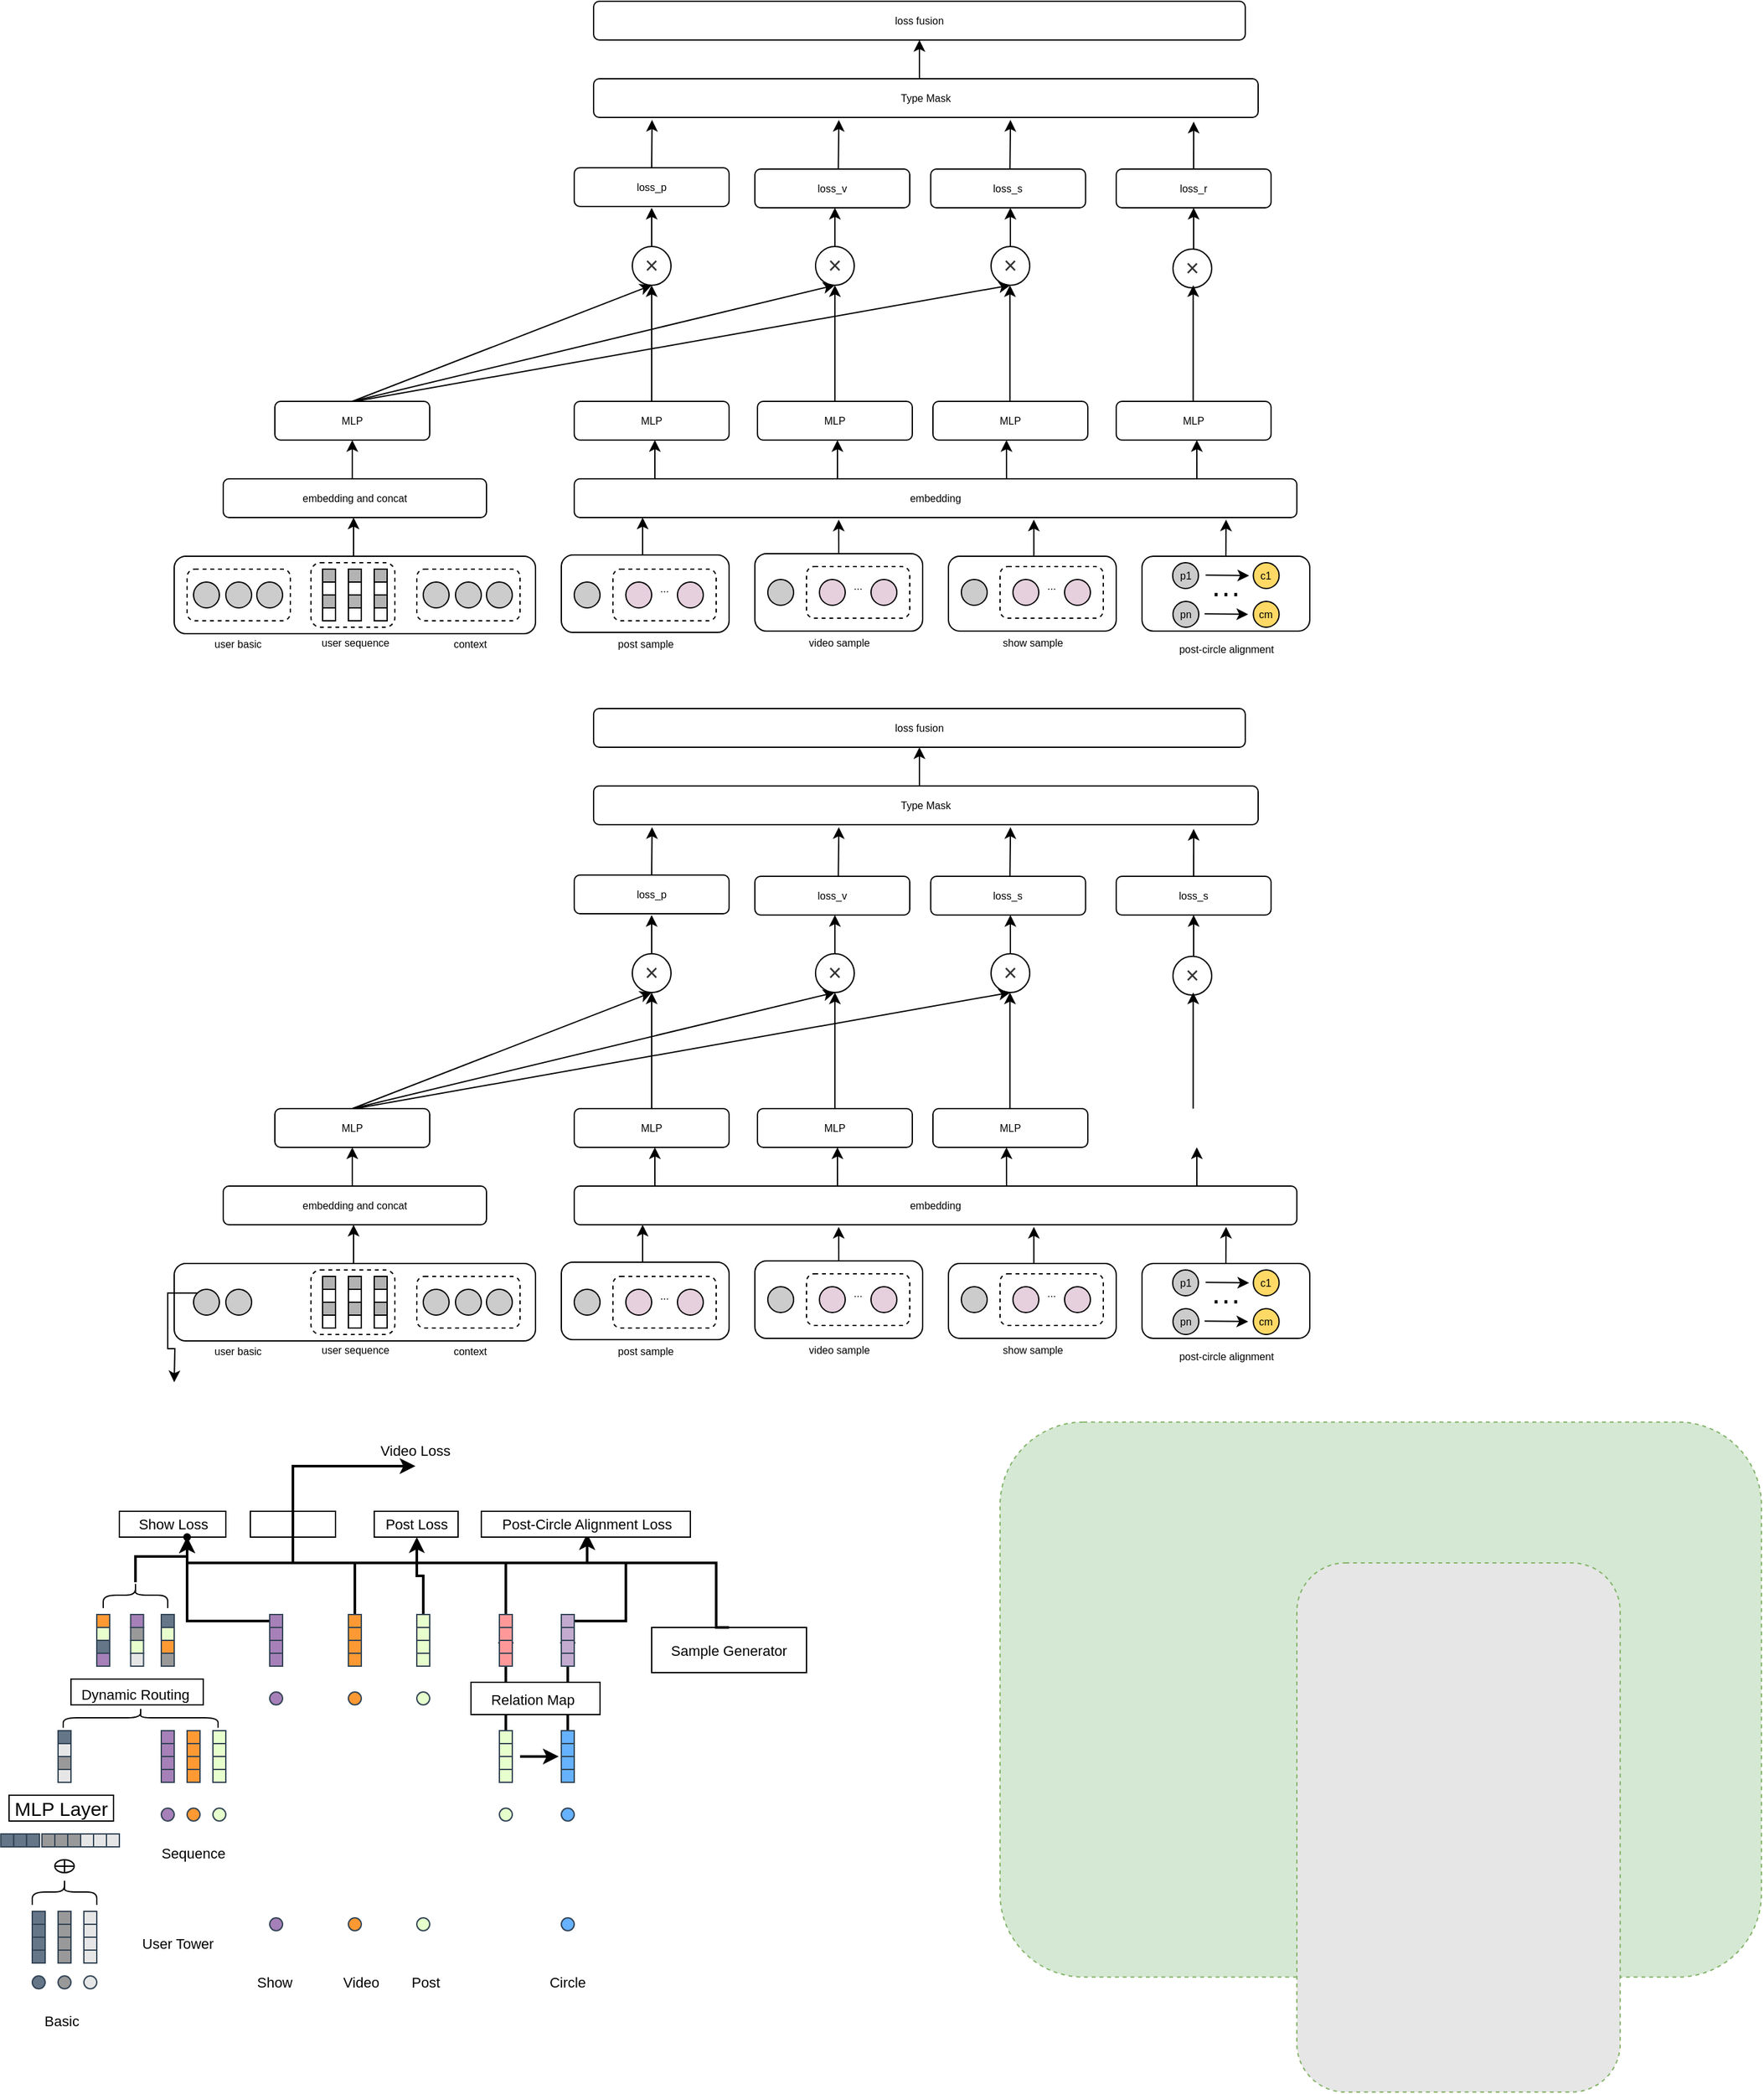 <mxfile version="16.2.1" type="github">
  <diagram id="hG3X7xYnrm75QbP1ADFN" name="Page-1">
    <mxGraphModel dx="1954" dy="809" grid="1" gridSize="10" guides="1" tooltips="1" connect="1" arrows="1" fold="1" page="0" pageScale="1" pageWidth="850" pageHeight="1100" math="0" shadow="0">
      <root>
        <mxCell id="0" />
        <mxCell id="1" parent="0" />
        <mxCell id="nxB6cFBpFAA_KJ40T8mU-380" value="" style="rounded=0;whiteSpace=wrap;html=1;fontSize=11;" vertex="1" parent="1">
          <mxGeometry x="390" y="1370" width="120" height="35" as="geometry" />
        </mxCell>
        <mxCell id="nxB6cFBpFAA_KJ40T8mU-370" value="" style="rounded=0;whiteSpace=wrap;html=1;fontSize=11;" vertex="1" parent="1">
          <mxGeometry x="79" y="1280" width="66" height="20" as="geometry" />
        </mxCell>
        <mxCell id="aTwtB15tp3H_7MuXPrfV-50" style="edgeStyle=orthogonalEdgeStyle;rounded=0;orthogonalLoop=1;jettySize=auto;html=1;entryX=0.5;entryY=1;entryDx=0;entryDy=0;fontSize=8;" parent="1" edge="1">
          <mxGeometry relative="1" as="geometry">
            <mxPoint x="159" y="540" as="sourcePoint" />
            <mxPoint x="159" y="510" as="targetPoint" />
          </mxGeometry>
        </mxCell>
        <mxCell id="aTwtB15tp3H_7MuXPrfV-46" value="" style="rounded=1;whiteSpace=wrap;html=1;fontSize=8;fillColor=#FFFFFF;" parent="1" vertex="1">
          <mxGeometry x="20" y="540" width="280" height="60" as="geometry" />
        </mxCell>
        <mxCell id="aTwtB15tp3H_7MuXPrfV-34" value="" style="rounded=1;whiteSpace=wrap;html=1;fontSize=8;fillColor=#FFFFFF;dashed=1;" parent="1" vertex="1">
          <mxGeometry x="126" y="545" width="65" height="50" as="geometry" />
        </mxCell>
        <mxCell id="aTwtB15tp3H_7MuXPrfV-3" value="&lt;font style=&quot;font-size: 8px&quot;&gt;user sequence&lt;/font&gt;" style="text;html=1;strokeColor=none;fillColor=none;align=center;verticalAlign=middle;whiteSpace=wrap;rounded=0;" parent="1" vertex="1">
          <mxGeometry x="118.75" y="591" width="82.5" height="30" as="geometry" />
        </mxCell>
        <mxCell id="aTwtB15tp3H_7MuXPrfV-10" value="" style="group" parent="1" vertex="1" connectable="0">
          <mxGeometry x="135" y="550" width="10" height="40" as="geometry" />
        </mxCell>
        <mxCell id="aTwtB15tp3H_7MuXPrfV-5" value="" style="whiteSpace=wrap;html=1;aspect=fixed;fontSize=8;fillColor=#B3B3B3;" parent="aTwtB15tp3H_7MuXPrfV-10" vertex="1">
          <mxGeometry width="10" height="10" as="geometry" />
        </mxCell>
        <mxCell id="aTwtB15tp3H_7MuXPrfV-6" value="" style="whiteSpace=wrap;html=1;aspect=fixed;fontSize=8;" parent="aTwtB15tp3H_7MuXPrfV-10" vertex="1">
          <mxGeometry y="10" width="10" height="10" as="geometry" />
        </mxCell>
        <mxCell id="aTwtB15tp3H_7MuXPrfV-7" value="" style="whiteSpace=wrap;html=1;aspect=fixed;fontSize=8;fillColor=#B3B3B3;" parent="aTwtB15tp3H_7MuXPrfV-10" vertex="1">
          <mxGeometry y="20" width="10" height="10" as="geometry" />
        </mxCell>
        <mxCell id="aTwtB15tp3H_7MuXPrfV-8" value="" style="whiteSpace=wrap;html=1;aspect=fixed;fontSize=8;" parent="aTwtB15tp3H_7MuXPrfV-10" vertex="1">
          <mxGeometry y="30" width="10" height="10" as="geometry" />
        </mxCell>
        <mxCell id="aTwtB15tp3H_7MuXPrfV-14" value="" style="group" parent="1" vertex="1" connectable="0">
          <mxGeometry x="155" y="550" width="10" height="40" as="geometry" />
        </mxCell>
        <mxCell id="aTwtB15tp3H_7MuXPrfV-15" value="" style="whiteSpace=wrap;html=1;aspect=fixed;fontSize=8;fillColor=#B3B3B3;" parent="aTwtB15tp3H_7MuXPrfV-14" vertex="1">
          <mxGeometry width="10" height="10" as="geometry" />
        </mxCell>
        <mxCell id="aTwtB15tp3H_7MuXPrfV-16" value="" style="whiteSpace=wrap;html=1;aspect=fixed;fontSize=8;" parent="aTwtB15tp3H_7MuXPrfV-14" vertex="1">
          <mxGeometry y="10" width="10" height="10" as="geometry" />
        </mxCell>
        <mxCell id="aTwtB15tp3H_7MuXPrfV-17" value="" style="whiteSpace=wrap;html=1;aspect=fixed;fontSize=8;fillColor=#B3B3B3;" parent="aTwtB15tp3H_7MuXPrfV-14" vertex="1">
          <mxGeometry y="20" width="10" height="10" as="geometry" />
        </mxCell>
        <mxCell id="aTwtB15tp3H_7MuXPrfV-18" value="" style="whiteSpace=wrap;html=1;aspect=fixed;fontSize=8;" parent="aTwtB15tp3H_7MuXPrfV-14" vertex="1">
          <mxGeometry y="30" width="10" height="10" as="geometry" />
        </mxCell>
        <mxCell id="aTwtB15tp3H_7MuXPrfV-19" value="" style="group" parent="1" vertex="1" connectable="0">
          <mxGeometry x="175" y="550" width="10" height="40" as="geometry" />
        </mxCell>
        <mxCell id="aTwtB15tp3H_7MuXPrfV-20" value="" style="whiteSpace=wrap;html=1;aspect=fixed;fontSize=8;fillColor=#B3B3B3;" parent="aTwtB15tp3H_7MuXPrfV-19" vertex="1">
          <mxGeometry width="10" height="10" as="geometry" />
        </mxCell>
        <mxCell id="aTwtB15tp3H_7MuXPrfV-21" value="" style="whiteSpace=wrap;html=1;aspect=fixed;fontSize=8;" parent="aTwtB15tp3H_7MuXPrfV-19" vertex="1">
          <mxGeometry y="10" width="10" height="10" as="geometry" />
        </mxCell>
        <mxCell id="aTwtB15tp3H_7MuXPrfV-22" value="" style="whiteSpace=wrap;html=1;aspect=fixed;fontSize=8;fillColor=#B3B3B3;" parent="aTwtB15tp3H_7MuXPrfV-19" vertex="1">
          <mxGeometry y="20" width="10" height="10" as="geometry" />
        </mxCell>
        <mxCell id="aTwtB15tp3H_7MuXPrfV-23" value="" style="whiteSpace=wrap;html=1;aspect=fixed;fontSize=8;" parent="aTwtB15tp3H_7MuXPrfV-19" vertex="1">
          <mxGeometry y="30" width="10" height="10" as="geometry" />
        </mxCell>
        <mxCell id="aTwtB15tp3H_7MuXPrfV-35" value="" style="rounded=1;whiteSpace=wrap;html=1;dashed=1;fontSize=8;fillColor=#FFFFFF;" parent="1" vertex="1">
          <mxGeometry x="30" y="550" width="80" height="40" as="geometry" />
        </mxCell>
        <mxCell id="aTwtB15tp3H_7MuXPrfV-36" value="&lt;font style=&quot;font-size: 8px&quot;&gt;user basic&lt;/font&gt;" style="text;html=1;strokeColor=none;fillColor=none;align=center;verticalAlign=middle;whiteSpace=wrap;rounded=0;" parent="1" vertex="1">
          <mxGeometry x="27.75" y="592" width="82.5" height="30" as="geometry" />
        </mxCell>
        <mxCell id="aTwtB15tp3H_7MuXPrfV-37" value="" style="ellipse;whiteSpace=wrap;html=1;aspect=fixed;fontSize=8;fillColor=#CCCCCC;" parent="1" vertex="1">
          <mxGeometry x="35" y="560" width="20" height="20" as="geometry" />
        </mxCell>
        <mxCell id="aTwtB15tp3H_7MuXPrfV-39" value="" style="ellipse;whiteSpace=wrap;html=1;aspect=fixed;fontSize=8;fillColor=#CCCCCC;" parent="1" vertex="1">
          <mxGeometry x="60" y="560" width="20" height="20" as="geometry" />
        </mxCell>
        <mxCell id="aTwtB15tp3H_7MuXPrfV-40" value="" style="ellipse;whiteSpace=wrap;html=1;aspect=fixed;fontSize=8;fillColor=#CCCCCC;" parent="1" vertex="1">
          <mxGeometry x="84" y="560" width="20" height="20" as="geometry" />
        </mxCell>
        <mxCell id="aTwtB15tp3H_7MuXPrfV-41" value="" style="rounded=1;whiteSpace=wrap;html=1;dashed=1;fontSize=8;fillColor=#FFFFFF;" parent="1" vertex="1">
          <mxGeometry x="208" y="550" width="80" height="40" as="geometry" />
        </mxCell>
        <mxCell id="aTwtB15tp3H_7MuXPrfV-42" value="" style="ellipse;whiteSpace=wrap;html=1;aspect=fixed;fontSize=8;fillColor=#CCCCCC;" parent="1" vertex="1">
          <mxGeometry x="213" y="560" width="20" height="20" as="geometry" />
        </mxCell>
        <mxCell id="aTwtB15tp3H_7MuXPrfV-43" value="" style="ellipse;whiteSpace=wrap;html=1;aspect=fixed;fontSize=8;fillColor=#CCCCCC;" parent="1" vertex="1">
          <mxGeometry x="238" y="560" width="20" height="20" as="geometry" />
        </mxCell>
        <mxCell id="aTwtB15tp3H_7MuXPrfV-44" value="" style="ellipse;whiteSpace=wrap;html=1;aspect=fixed;fontSize=8;fillColor=#CCCCCC;" parent="1" vertex="1">
          <mxGeometry x="262" y="560" width="20" height="20" as="geometry" />
        </mxCell>
        <mxCell id="aTwtB15tp3H_7MuXPrfV-45" value="&lt;font style=&quot;font-size: 8px&quot;&gt;context&lt;/font&gt;" style="text;html=1;strokeColor=none;fillColor=none;align=center;verticalAlign=middle;whiteSpace=wrap;rounded=0;" parent="1" vertex="1">
          <mxGeometry x="208" y="592" width="82.5" height="30" as="geometry" />
        </mxCell>
        <mxCell id="aTwtB15tp3H_7MuXPrfV-81" style="edgeStyle=orthogonalEdgeStyle;rounded=0;orthogonalLoop=1;jettySize=auto;html=1;exitX=0.5;exitY=0;exitDx=0;exitDy=0;entryX=0.5;entryY=1;entryDx=0;entryDy=0;fontSize=8;" parent="1" source="aTwtB15tp3H_7MuXPrfV-48" target="aTwtB15tp3H_7MuXPrfV-79" edge="1">
          <mxGeometry relative="1" as="geometry" />
        </mxCell>
        <mxCell id="aTwtB15tp3H_7MuXPrfV-48" value="embedding and concat" style="rounded=1;whiteSpace=wrap;html=1;fontSize=8;fillColor=#FFFFFF;" parent="1" vertex="1">
          <mxGeometry x="58" y="480" width="204" height="30" as="geometry" />
        </mxCell>
        <mxCell id="aTwtB15tp3H_7MuXPrfV-125" style="edgeStyle=orthogonalEdgeStyle;rounded=0;orthogonalLoop=1;jettySize=auto;html=1;exitX=0.5;exitY=0;exitDx=0;exitDy=0;fontSize=24;" parent="1" edge="1">
          <mxGeometry relative="1" as="geometry">
            <mxPoint x="385" y="539" as="sourcePoint" />
            <mxPoint x="383" y="510" as="targetPoint" />
          </mxGeometry>
        </mxCell>
        <mxCell id="aTwtB15tp3H_7MuXPrfV-51" value="" style="rounded=1;whiteSpace=wrap;html=1;fontSize=8;fillColor=#FFFFFF;" parent="1" vertex="1">
          <mxGeometry x="320" y="539" width="130" height="60" as="geometry" />
        </mxCell>
        <mxCell id="aTwtB15tp3H_7MuXPrfV-53" value="" style="ellipse;whiteSpace=wrap;html=1;aspect=fixed;fontSize=8;fillColor=#CCCCCC;" parent="1" vertex="1">
          <mxGeometry x="330" y="560" width="20" height="20" as="geometry" />
        </mxCell>
        <mxCell id="aTwtB15tp3H_7MuXPrfV-54" value="" style="rounded=1;whiteSpace=wrap;html=1;dashed=1;fontSize=8;fillColor=#FFFFFF;" parent="1" vertex="1">
          <mxGeometry x="360" y="550" width="80" height="40" as="geometry" />
        </mxCell>
        <mxCell id="aTwtB15tp3H_7MuXPrfV-55" value="" style="ellipse;whiteSpace=wrap;html=1;aspect=fixed;fontSize=8;fillColor=#E6D0DE;" parent="1" vertex="1">
          <mxGeometry x="370" y="560" width="20" height="20" as="geometry" />
        </mxCell>
        <mxCell id="aTwtB15tp3H_7MuXPrfV-56" value="" style="ellipse;whiteSpace=wrap;html=1;aspect=fixed;fontSize=8;fillColor=#E6D0DE;" parent="1" vertex="1">
          <mxGeometry x="410" y="560" width="20" height="20" as="geometry" />
        </mxCell>
        <mxCell id="aTwtB15tp3H_7MuXPrfV-57" value="..." style="text;html=1;strokeColor=none;fillColor=none;align=center;verticalAlign=middle;whiteSpace=wrap;rounded=0;fontSize=8;" parent="1" vertex="1">
          <mxGeometry x="370" y="550" width="60" height="30" as="geometry" />
        </mxCell>
        <mxCell id="aTwtB15tp3H_7MuXPrfV-58" value="&lt;font style=&quot;font-size: 8px&quot;&gt;post sample&lt;/font&gt;" style="text;html=1;strokeColor=none;fillColor=none;align=center;verticalAlign=middle;whiteSpace=wrap;rounded=0;" parent="1" vertex="1">
          <mxGeometry x="343.75" y="592" width="82.5" height="30" as="geometry" />
        </mxCell>
        <mxCell id="aTwtB15tp3H_7MuXPrfV-126" style="edgeStyle=orthogonalEdgeStyle;rounded=0;orthogonalLoop=1;jettySize=auto;html=1;exitX=0.5;exitY=0;exitDx=0;exitDy=0;entryX=0.366;entryY=1.053;entryDx=0;entryDy=0;entryPerimeter=0;fontSize=24;" parent="1" source="aTwtB15tp3H_7MuXPrfV-60" target="aTwtB15tp3H_7MuXPrfV-74" edge="1">
          <mxGeometry relative="1" as="geometry" />
        </mxCell>
        <mxCell id="aTwtB15tp3H_7MuXPrfV-60" value="" style="rounded=1;whiteSpace=wrap;html=1;fontSize=8;fillColor=#FFFFFF;" parent="1" vertex="1">
          <mxGeometry x="470" y="538" width="130" height="60" as="geometry" />
        </mxCell>
        <mxCell id="aTwtB15tp3H_7MuXPrfV-61" value="" style="ellipse;whiteSpace=wrap;html=1;aspect=fixed;fontSize=8;fillColor=#CCCCCC;" parent="1" vertex="1">
          <mxGeometry x="480" y="558" width="20" height="20" as="geometry" />
        </mxCell>
        <mxCell id="aTwtB15tp3H_7MuXPrfV-62" value="" style="rounded=1;whiteSpace=wrap;html=1;dashed=1;fontSize=8;fillColor=#FFFFFF;" parent="1" vertex="1">
          <mxGeometry x="510" y="548" width="80" height="40" as="geometry" />
        </mxCell>
        <mxCell id="aTwtB15tp3H_7MuXPrfV-63" value="" style="ellipse;whiteSpace=wrap;html=1;aspect=fixed;fontSize=8;fillColor=#E6D0DE;" parent="1" vertex="1">
          <mxGeometry x="520" y="558" width="20" height="20" as="geometry" />
        </mxCell>
        <mxCell id="aTwtB15tp3H_7MuXPrfV-64" value="" style="ellipse;whiteSpace=wrap;html=1;aspect=fixed;fontSize=8;fillColor=#E6D0DE;" parent="1" vertex="1">
          <mxGeometry x="560" y="558" width="20" height="20" as="geometry" />
        </mxCell>
        <mxCell id="aTwtB15tp3H_7MuXPrfV-65" value="..." style="text;html=1;strokeColor=none;fillColor=none;align=center;verticalAlign=middle;whiteSpace=wrap;rounded=0;fontSize=8;" parent="1" vertex="1">
          <mxGeometry x="520" y="548" width="60" height="30" as="geometry" />
        </mxCell>
        <mxCell id="aTwtB15tp3H_7MuXPrfV-66" value="&lt;font style=&quot;font-size: 8px&quot;&gt;video sample&lt;/font&gt;" style="text;html=1;strokeColor=none;fillColor=none;align=center;verticalAlign=middle;whiteSpace=wrap;rounded=0;" parent="1" vertex="1">
          <mxGeometry x="493.75" y="591" width="82.5" height="30" as="geometry" />
        </mxCell>
        <mxCell id="aTwtB15tp3H_7MuXPrfV-127" style="edgeStyle=orthogonalEdgeStyle;rounded=0;orthogonalLoop=1;jettySize=auto;html=1;exitX=0.5;exitY=0;exitDx=0;exitDy=0;entryX=0.636;entryY=1.053;entryDx=0;entryDy=0;entryPerimeter=0;fontSize=24;" parent="1" source="aTwtB15tp3H_7MuXPrfV-67" target="aTwtB15tp3H_7MuXPrfV-74" edge="1">
          <mxGeometry relative="1" as="geometry" />
        </mxCell>
        <mxCell id="aTwtB15tp3H_7MuXPrfV-67" value="" style="rounded=1;whiteSpace=wrap;html=1;fontSize=8;fillColor=#FFFFFF;" parent="1" vertex="1">
          <mxGeometry x="620" y="540" width="130" height="58" as="geometry" />
        </mxCell>
        <mxCell id="aTwtB15tp3H_7MuXPrfV-68" value="" style="ellipse;whiteSpace=wrap;html=1;aspect=fixed;fontSize=8;fillColor=#CCCCCC;" parent="1" vertex="1">
          <mxGeometry x="630" y="558" width="20" height="20" as="geometry" />
        </mxCell>
        <mxCell id="aTwtB15tp3H_7MuXPrfV-69" value="" style="rounded=1;whiteSpace=wrap;html=1;dashed=1;fontSize=8;fillColor=#FFFFFF;" parent="1" vertex="1">
          <mxGeometry x="660" y="548" width="80" height="40" as="geometry" />
        </mxCell>
        <mxCell id="aTwtB15tp3H_7MuXPrfV-70" value="" style="ellipse;whiteSpace=wrap;html=1;aspect=fixed;fontSize=8;fillColor=#E6D0DE;" parent="1" vertex="1">
          <mxGeometry x="670" y="558" width="20" height="20" as="geometry" />
        </mxCell>
        <mxCell id="aTwtB15tp3H_7MuXPrfV-71" value="" style="ellipse;whiteSpace=wrap;html=1;aspect=fixed;fontSize=8;fillColor=#E6D0DE;" parent="1" vertex="1">
          <mxGeometry x="710" y="558" width="20" height="20" as="geometry" />
        </mxCell>
        <mxCell id="aTwtB15tp3H_7MuXPrfV-72" value="..." style="text;html=1;strokeColor=none;fillColor=none;align=center;verticalAlign=middle;whiteSpace=wrap;rounded=0;fontSize=8;" parent="1" vertex="1">
          <mxGeometry x="670" y="548" width="60" height="30" as="geometry" />
        </mxCell>
        <mxCell id="aTwtB15tp3H_7MuXPrfV-73" value="&lt;font style=&quot;font-size: 8px&quot;&gt;show sample&lt;/font&gt;" style="text;html=1;strokeColor=none;fillColor=none;align=center;verticalAlign=middle;whiteSpace=wrap;rounded=0;" parent="1" vertex="1">
          <mxGeometry x="643.75" y="591" width="82.5" height="30" as="geometry" />
        </mxCell>
        <mxCell id="aTwtB15tp3H_7MuXPrfV-83" style="edgeStyle=orthogonalEdgeStyle;rounded=0;orthogonalLoop=1;jettySize=auto;html=1;exitX=0.5;exitY=0;exitDx=0;exitDy=0;entryX=0.458;entryY=1;entryDx=0;entryDy=0;entryPerimeter=0;fontSize=8;" parent="1" edge="1">
          <mxGeometry relative="1" as="geometry">
            <mxPoint x="529" y="480" as="sourcePoint" />
            <mxPoint x="533.96" y="450" as="targetPoint" />
          </mxGeometry>
        </mxCell>
        <mxCell id="aTwtB15tp3H_7MuXPrfV-74" value="embedding" style="rounded=1;whiteSpace=wrap;html=1;fontSize=8;fillColor=#FFFFFF;" parent="1" vertex="1">
          <mxGeometry x="330" y="480" width="560" height="30" as="geometry" />
        </mxCell>
        <mxCell id="aTwtB15tp3H_7MuXPrfV-79" value="MLP" style="rounded=1;whiteSpace=wrap;html=1;fontSize=8;fillColor=#FFFFFF;" parent="1" vertex="1">
          <mxGeometry x="98" y="420" width="120" height="30" as="geometry" />
        </mxCell>
        <mxCell id="aTwtB15tp3H_7MuXPrfV-96" style="edgeStyle=orthogonalEdgeStyle;rounded=0;orthogonalLoop=1;jettySize=auto;html=1;exitX=0.5;exitY=0;exitDx=0;exitDy=0;entryX=0.5;entryY=1;entryDx=0;entryDy=0;fontSize=18;" parent="1" source="aTwtB15tp3H_7MuXPrfV-82" target="aTwtB15tp3H_7MuXPrfV-93" edge="1">
          <mxGeometry relative="1" as="geometry" />
        </mxCell>
        <mxCell id="aTwtB15tp3H_7MuXPrfV-82" value="MLP" style="rounded=1;whiteSpace=wrap;html=1;fontSize=8;fillColor=#FFFFFF;" parent="1" vertex="1">
          <mxGeometry x="472" y="420" width="120" height="30" as="geometry" />
        </mxCell>
        <mxCell id="aTwtB15tp3H_7MuXPrfV-95" style="edgeStyle=orthogonalEdgeStyle;rounded=0;orthogonalLoop=1;jettySize=auto;html=1;exitX=0.5;exitY=0;exitDx=0;exitDy=0;entryX=0.5;entryY=1;entryDx=0;entryDy=0;fontSize=18;" parent="1" source="aTwtB15tp3H_7MuXPrfV-84" target="aTwtB15tp3H_7MuXPrfV-90" edge="1">
          <mxGeometry relative="1" as="geometry" />
        </mxCell>
        <mxCell id="aTwtB15tp3H_7MuXPrfV-84" value="MLP" style="rounded=1;whiteSpace=wrap;html=1;fontSize=8;fillColor=#FFFFFF;" parent="1" vertex="1">
          <mxGeometry x="330" y="420" width="120" height="30" as="geometry" />
        </mxCell>
        <mxCell id="aTwtB15tp3H_7MuXPrfV-85" value="MLP" style="rounded=1;whiteSpace=wrap;html=1;fontSize=8;fillColor=#FFFFFF;" parent="1" vertex="1">
          <mxGeometry x="608" y="420" width="120" height="30" as="geometry" />
        </mxCell>
        <mxCell id="aTwtB15tp3H_7MuXPrfV-88" style="edgeStyle=orthogonalEdgeStyle;rounded=0;orthogonalLoop=1;jettySize=auto;html=1;exitX=0.5;exitY=0;exitDx=0;exitDy=0;entryX=0.458;entryY=1;entryDx=0;entryDy=0;entryPerimeter=0;fontSize=8;" parent="1" edge="1">
          <mxGeometry relative="1" as="geometry">
            <mxPoint x="387.52" y="480" as="sourcePoint" />
            <mxPoint x="392.48" y="450" as="targetPoint" />
          </mxGeometry>
        </mxCell>
        <mxCell id="aTwtB15tp3H_7MuXPrfV-89" style="edgeStyle=orthogonalEdgeStyle;rounded=0;orthogonalLoop=1;jettySize=auto;html=1;exitX=0.5;exitY=0;exitDx=0;exitDy=0;entryX=0.458;entryY=1;entryDx=0;entryDy=0;entryPerimeter=0;fontSize=8;" parent="1" edge="1">
          <mxGeometry relative="1" as="geometry">
            <mxPoint x="660.0" y="480" as="sourcePoint" />
            <mxPoint x="664.96" y="450" as="targetPoint" />
          </mxGeometry>
        </mxCell>
        <mxCell id="aTwtB15tp3H_7MuXPrfV-90" value="&lt;h1 class=&quot;exp-title-h1&quot; title=&quot;word怎么打钩打叉和怎么输入“√ ”和 “×”？&quot; style=&quot;margin: 0px ; padding: 0px ; color: rgb(51 , 51 , 51) ; font-weight: 400 ; background-color: rgb(255 , 255 , 255)&quot;&gt;&lt;font style=&quot;font-size: 18px&quot;&gt;×&lt;/font&gt;&lt;/h1&gt;" style="ellipse;whiteSpace=wrap;html=1;aspect=fixed;fontSize=8;fillColor=#FFFFFF;" parent="1" vertex="1">
          <mxGeometry x="375" y="300" width="30" height="30" as="geometry" />
        </mxCell>
        <mxCell id="aTwtB15tp3H_7MuXPrfV-93" value="&lt;h1 class=&quot;exp-title-h1&quot; title=&quot;word怎么打钩打叉和怎么输入“√ ”和 “×”？&quot; style=&quot;margin: 0px ; padding: 0px ; color: rgb(51 , 51 , 51) ; font-weight: 400 ; background-color: rgb(255 , 255 , 255)&quot;&gt;&lt;font style=&quot;font-size: 18px&quot;&gt;×&lt;/font&gt;&lt;/h1&gt;" style="ellipse;whiteSpace=wrap;html=1;aspect=fixed;fontSize=8;fillColor=#FFFFFF;" parent="1" vertex="1">
          <mxGeometry x="517" y="300" width="30" height="30" as="geometry" />
        </mxCell>
        <mxCell id="aTwtB15tp3H_7MuXPrfV-94" value="&lt;h1 class=&quot;exp-title-h1&quot; title=&quot;word怎么打钩打叉和怎么输入“√ ”和 “×”？&quot; style=&quot;margin: 0px ; padding: 0px ; color: rgb(51 , 51 , 51) ; font-weight: 400 ; background-color: rgb(255 , 255 , 255)&quot;&gt;&lt;font style=&quot;font-size: 18px&quot;&gt;×&lt;/font&gt;&lt;/h1&gt;" style="ellipse;whiteSpace=wrap;html=1;aspect=fixed;fontSize=8;fillColor=#FFFFFF;" parent="1" vertex="1">
          <mxGeometry x="653" y="300" width="30" height="30" as="geometry" />
        </mxCell>
        <mxCell id="aTwtB15tp3H_7MuXPrfV-97" style="edgeStyle=orthogonalEdgeStyle;rounded=0;orthogonalLoop=1;jettySize=auto;html=1;exitX=0.5;exitY=0;exitDx=0;exitDy=0;entryX=0.5;entryY=1;entryDx=0;entryDy=0;fontSize=18;" parent="1" edge="1">
          <mxGeometry relative="1" as="geometry">
            <mxPoint x="667.66" y="420" as="sourcePoint" />
            <mxPoint x="667.66" y="330.0" as="targetPoint" />
          </mxGeometry>
        </mxCell>
        <mxCell id="aTwtB15tp3H_7MuXPrfV-99" value="" style="endArrow=classic;html=1;rounded=0;fontSize=18;entryX=0.5;entryY=1;entryDx=0;entryDy=0;exitX=0.5;exitY=0;exitDx=0;exitDy=0;" parent="1" source="aTwtB15tp3H_7MuXPrfV-79" target="aTwtB15tp3H_7MuXPrfV-90" edge="1">
          <mxGeometry width="50" height="50" relative="1" as="geometry">
            <mxPoint x="218" y="370" as="sourcePoint" />
            <mxPoint x="268" y="320" as="targetPoint" />
          </mxGeometry>
        </mxCell>
        <mxCell id="aTwtB15tp3H_7MuXPrfV-100" value="" style="endArrow=classic;html=1;rounded=0;fontSize=18;entryX=0.5;entryY=1;entryDx=0;entryDy=0;" parent="1" target="aTwtB15tp3H_7MuXPrfV-93" edge="1">
          <mxGeometry width="50" height="50" relative="1" as="geometry">
            <mxPoint x="158" y="420" as="sourcePoint" />
            <mxPoint x="400" y="340.0" as="targetPoint" />
          </mxGeometry>
        </mxCell>
        <mxCell id="aTwtB15tp3H_7MuXPrfV-101" value="" style="endArrow=classic;html=1;rounded=0;fontSize=18;entryX=0.5;entryY=1;entryDx=0;entryDy=0;" parent="1" target="aTwtB15tp3H_7MuXPrfV-94" edge="1">
          <mxGeometry width="50" height="50" relative="1" as="geometry">
            <mxPoint x="160" y="420" as="sourcePoint" />
            <mxPoint x="542.0" y="340.0" as="targetPoint" />
          </mxGeometry>
        </mxCell>
        <mxCell id="aTwtB15tp3H_7MuXPrfV-136" style="edgeStyle=orthogonalEdgeStyle;rounded=0;orthogonalLoop=1;jettySize=auto;html=1;exitX=0.5;exitY=0;exitDx=0;exitDy=0;entryX=0.088;entryY=1.064;entryDx=0;entryDy=0;entryPerimeter=0;fontSize=24;" parent="1" source="aTwtB15tp3H_7MuXPrfV-103" target="aTwtB15tp3H_7MuXPrfV-109" edge="1">
          <mxGeometry relative="1" as="geometry" />
        </mxCell>
        <mxCell id="aTwtB15tp3H_7MuXPrfV-103" value="loss_p" style="rounded=1;whiteSpace=wrap;html=1;fontSize=8;fillColor=#FFFFFF;" parent="1" vertex="1">
          <mxGeometry x="330" y="239" width="120" height="30" as="geometry" />
        </mxCell>
        <mxCell id="aTwtB15tp3H_7MuXPrfV-104" value="loss_v" style="rounded=1;whiteSpace=wrap;html=1;fontSize=8;fillColor=#FFFFFF;" parent="1" vertex="1">
          <mxGeometry x="470" y="240" width="120" height="30" as="geometry" />
        </mxCell>
        <mxCell id="aTwtB15tp3H_7MuXPrfV-105" value="loss_s" style="rounded=1;whiteSpace=wrap;html=1;fontSize=8;fillColor=#FFFFFF;" parent="1" vertex="1">
          <mxGeometry x="606.25" y="240" width="120" height="30" as="geometry" />
        </mxCell>
        <mxCell id="aTwtB15tp3H_7MuXPrfV-106" value="" style="endArrow=classic;html=1;rounded=0;fontSize=18;exitX=0.5;exitY=0;exitDx=0;exitDy=0;" parent="1" source="aTwtB15tp3H_7MuXPrfV-90" edge="1">
          <mxGeometry width="50" height="50" relative="1" as="geometry">
            <mxPoint x="600" y="380" as="sourcePoint" />
            <mxPoint x="390" y="270" as="targetPoint" />
          </mxGeometry>
        </mxCell>
        <mxCell id="aTwtB15tp3H_7MuXPrfV-107" value="" style="endArrow=classic;html=1;rounded=0;fontSize=18;exitX=0.5;exitY=0;exitDx=0;exitDy=0;" parent="1" source="aTwtB15tp3H_7MuXPrfV-93" edge="1">
          <mxGeometry width="50" height="50" relative="1" as="geometry">
            <mxPoint x="400" y="310" as="sourcePoint" />
            <mxPoint x="532" y="270" as="targetPoint" />
          </mxGeometry>
        </mxCell>
        <mxCell id="aTwtB15tp3H_7MuXPrfV-108" value="" style="endArrow=classic;html=1;rounded=0;fontSize=18;exitX=0.5;exitY=0;exitDx=0;exitDy=0;" parent="1" source="aTwtB15tp3H_7MuXPrfV-94" edge="1">
          <mxGeometry width="50" height="50" relative="1" as="geometry">
            <mxPoint x="542.0" y="310" as="sourcePoint" />
            <mxPoint x="668" y="270" as="targetPoint" />
          </mxGeometry>
        </mxCell>
        <mxCell id="aTwtB15tp3H_7MuXPrfV-114" style="edgeStyle=orthogonalEdgeStyle;rounded=0;orthogonalLoop=1;jettySize=auto;html=1;exitX=0.5;exitY=0;exitDx=0;exitDy=0;entryX=0.5;entryY=1;entryDx=0;entryDy=0;fontSize=18;" parent="1" source="aTwtB15tp3H_7MuXPrfV-109" target="aTwtB15tp3H_7MuXPrfV-113" edge="1">
          <mxGeometry relative="1" as="geometry" />
        </mxCell>
        <mxCell id="aTwtB15tp3H_7MuXPrfV-109" value="Type Mask" style="rounded=1;whiteSpace=wrap;html=1;fontSize=8;fillColor=#FFFFFF;" parent="1" vertex="1">
          <mxGeometry x="345" y="170" width="515" height="30" as="geometry" />
        </mxCell>
        <mxCell id="aTwtB15tp3H_7MuXPrfV-111" value="" style="endArrow=classic;html=1;rounded=0;fontSize=18;entryX=0.12;entryY=1.064;entryDx=0;entryDy=0;entryPerimeter=0;" parent="1" edge="1">
          <mxGeometry width="50" height="50" relative="1" as="geometry">
            <mxPoint x="534.66" y="240" as="sourcePoint" />
            <mxPoint x="535.06" y="201.92" as="targetPoint" />
          </mxGeometry>
        </mxCell>
        <mxCell id="aTwtB15tp3H_7MuXPrfV-112" value="" style="endArrow=classic;html=1;rounded=0;fontSize=18;entryX=0.12;entryY=1.064;entryDx=0;entryDy=0;entryPerimeter=0;" parent="1" edge="1">
          <mxGeometry width="50" height="50" relative="1" as="geometry">
            <mxPoint x="667.66" y="240" as="sourcePoint" />
            <mxPoint x="668.06" y="201.92" as="targetPoint" />
          </mxGeometry>
        </mxCell>
        <mxCell id="aTwtB15tp3H_7MuXPrfV-113" value="loss fusion" style="rounded=1;whiteSpace=wrap;html=1;fontSize=8;fillColor=#FFFFFF;" parent="1" vertex="1">
          <mxGeometry x="345" y="110" width="505" height="30" as="geometry" />
        </mxCell>
        <mxCell id="aTwtB15tp3H_7MuXPrfV-128" style="edgeStyle=orthogonalEdgeStyle;rounded=0;orthogonalLoop=1;jettySize=auto;html=1;exitX=0.5;exitY=0;exitDx=0;exitDy=0;entryX=0.902;entryY=1.053;entryDx=0;entryDy=0;entryPerimeter=0;fontSize=24;" parent="1" source="aTwtB15tp3H_7MuXPrfV-115" target="aTwtB15tp3H_7MuXPrfV-74" edge="1">
          <mxGeometry relative="1" as="geometry" />
        </mxCell>
        <mxCell id="aTwtB15tp3H_7MuXPrfV-115" value="" style="rounded=1;whiteSpace=wrap;html=1;fontSize=8;fillColor=#FFFFFF;" parent="1" vertex="1">
          <mxGeometry x="770" y="540" width="130" height="58" as="geometry" />
        </mxCell>
        <mxCell id="aTwtB15tp3H_7MuXPrfV-116" value="&lt;font style=&quot;font-size: 8px&quot;&gt;post-circle alignment&lt;/font&gt;" style="text;html=1;strokeColor=none;fillColor=none;align=center;verticalAlign=middle;whiteSpace=wrap;rounded=0;" parent="1" vertex="1">
          <mxGeometry x="793.75" y="596" width="82.5" height="30" as="geometry" />
        </mxCell>
        <mxCell id="aTwtB15tp3H_7MuXPrfV-117" value="p1" style="ellipse;whiteSpace=wrap;html=1;aspect=fixed;fontSize=8;fillColor=#CCCCCC;" parent="1" vertex="1">
          <mxGeometry x="793.75" y="545" width="20" height="20" as="geometry" />
        </mxCell>
        <mxCell id="aTwtB15tp3H_7MuXPrfV-118" value="" style="endArrow=classic;html=1;rounded=0;fontSize=18;" parent="1" edge="1">
          <mxGeometry width="50" height="50" relative="1" as="geometry">
            <mxPoint x="819.25" y="554.66" as="sourcePoint" />
            <mxPoint x="853" y="555" as="targetPoint" />
          </mxGeometry>
        </mxCell>
        <mxCell id="aTwtB15tp3H_7MuXPrfV-119" value="c1" style="ellipse;whiteSpace=wrap;html=1;aspect=fixed;fontSize=8;fillColor=#FFD966;" parent="1" vertex="1">
          <mxGeometry x="856.25" y="545" width="20" height="20" as="geometry" />
        </mxCell>
        <mxCell id="aTwtB15tp3H_7MuXPrfV-120" value="pn" style="ellipse;whiteSpace=wrap;html=1;aspect=fixed;fontSize=8;fillColor=#CCCCCC;" parent="1" vertex="1">
          <mxGeometry x="794" y="575" width="20" height="20" as="geometry" />
        </mxCell>
        <mxCell id="aTwtB15tp3H_7MuXPrfV-121" value="cm" style="ellipse;whiteSpace=wrap;html=1;aspect=fixed;fontSize=8;fillColor=#FFD966;" parent="1" vertex="1">
          <mxGeometry x="856.25" y="575" width="20" height="20" as="geometry" />
        </mxCell>
        <mxCell id="aTwtB15tp3H_7MuXPrfV-122" value="" style="endArrow=classic;html=1;rounded=0;fontSize=18;" parent="1" edge="1">
          <mxGeometry width="50" height="50" relative="1" as="geometry">
            <mxPoint x="818.5" y="584.66" as="sourcePoint" />
            <mxPoint x="852.25" y="585" as="targetPoint" />
          </mxGeometry>
        </mxCell>
        <mxCell id="aTwtB15tp3H_7MuXPrfV-124" value="…" style="text;html=1;strokeColor=none;fillColor=none;align=center;verticalAlign=middle;whiteSpace=wrap;rounded=0;fontSize=24;" parent="1" vertex="1">
          <mxGeometry x="803" y="552" width="64" height="22" as="geometry" />
        </mxCell>
        <mxCell id="aTwtB15tp3H_7MuXPrfV-129" value="MLP" style="rounded=1;whiteSpace=wrap;html=1;fontSize=8;fillColor=#FFFFFF;" parent="1" vertex="1">
          <mxGeometry x="750" y="420" width="120" height="30" as="geometry" />
        </mxCell>
        <mxCell id="aTwtB15tp3H_7MuXPrfV-130" style="edgeStyle=orthogonalEdgeStyle;rounded=0;orthogonalLoop=1;jettySize=auto;html=1;exitX=0.5;exitY=0;exitDx=0;exitDy=0;entryX=0.458;entryY=1;entryDx=0;entryDy=0;entryPerimeter=0;fontSize=8;" parent="1" edge="1">
          <mxGeometry relative="1" as="geometry">
            <mxPoint x="807.5" y="480" as="sourcePoint" />
            <mxPoint x="812.46" y="450" as="targetPoint" />
          </mxGeometry>
        </mxCell>
        <mxCell id="aTwtB15tp3H_7MuXPrfV-135" style="edgeStyle=orthogonalEdgeStyle;rounded=0;orthogonalLoop=1;jettySize=auto;html=1;exitX=0.5;exitY=0;exitDx=0;exitDy=0;entryX=0.5;entryY=1;entryDx=0;entryDy=0;fontSize=24;" parent="1" source="aTwtB15tp3H_7MuXPrfV-131" target="aTwtB15tp3H_7MuXPrfV-134" edge="1">
          <mxGeometry relative="1" as="geometry" />
        </mxCell>
        <mxCell id="aTwtB15tp3H_7MuXPrfV-131" value="&lt;h1 class=&quot;exp-title-h1&quot; title=&quot;word怎么打钩打叉和怎么输入“√ ”和 “×”？&quot; style=&quot;margin: 0px ; padding: 0px ; color: rgb(51 , 51 , 51) ; font-weight: 400 ; background-color: rgb(255 , 255 , 255)&quot;&gt;&lt;font style=&quot;font-size: 18px&quot;&gt;×&lt;/font&gt;&lt;/h1&gt;" style="ellipse;whiteSpace=wrap;html=1;aspect=fixed;fontSize=8;fillColor=#FFFFFF;" parent="1" vertex="1">
          <mxGeometry x="794" y="302" width="30" height="30" as="geometry" />
        </mxCell>
        <mxCell id="aTwtB15tp3H_7MuXPrfV-132" style="edgeStyle=orthogonalEdgeStyle;rounded=0;orthogonalLoop=1;jettySize=auto;html=1;exitX=0.5;exitY=0;exitDx=0;exitDy=0;entryX=0.5;entryY=1;entryDx=0;entryDy=0;fontSize=18;" parent="1" edge="1">
          <mxGeometry relative="1" as="geometry">
            <mxPoint x="809.66" y="420" as="sourcePoint" />
            <mxPoint x="809.66" y="330" as="targetPoint" />
          </mxGeometry>
        </mxCell>
        <mxCell id="aTwtB15tp3H_7MuXPrfV-137" style="edgeStyle=orthogonalEdgeStyle;rounded=0;orthogonalLoop=1;jettySize=auto;html=1;exitX=0.5;exitY=0;exitDx=0;exitDy=0;entryX=0.903;entryY=1.11;entryDx=0;entryDy=0;entryPerimeter=0;fontSize=24;" parent="1" source="aTwtB15tp3H_7MuXPrfV-134" target="aTwtB15tp3H_7MuXPrfV-109" edge="1">
          <mxGeometry relative="1" as="geometry" />
        </mxCell>
        <mxCell id="aTwtB15tp3H_7MuXPrfV-134" value="loss_r" style="rounded=1;whiteSpace=wrap;html=1;fontSize=8;fillColor=#FFFFFF;" parent="1" vertex="1">
          <mxGeometry x="750" y="240" width="120" height="30" as="geometry" />
        </mxCell>
        <mxCell id="F1f-4ShVt4_bzCpBy_Xj-1" style="edgeStyle=orthogonalEdgeStyle;rounded=0;orthogonalLoop=1;jettySize=auto;html=1;entryX=0.5;entryY=1;entryDx=0;entryDy=0;fontSize=8;" parent="1" edge="1">
          <mxGeometry relative="1" as="geometry">
            <mxPoint x="159" y="1088" as="sourcePoint" />
            <mxPoint x="159" y="1058" as="targetPoint" />
          </mxGeometry>
        </mxCell>
        <mxCell id="F1f-4ShVt4_bzCpBy_Xj-2" value="" style="rounded=1;whiteSpace=wrap;html=1;fontSize=8;fillColor=#FFFFFF;" parent="1" vertex="1">
          <mxGeometry x="20" y="1088" width="280" height="60" as="geometry" />
        </mxCell>
        <mxCell id="F1f-4ShVt4_bzCpBy_Xj-3" value="" style="rounded=1;whiteSpace=wrap;html=1;fontSize=8;fillColor=#FFFFFF;dashed=1;" parent="1" vertex="1">
          <mxGeometry x="126" y="1093" width="65" height="50" as="geometry" />
        </mxCell>
        <mxCell id="F1f-4ShVt4_bzCpBy_Xj-4" value="&lt;font style=&quot;font-size: 8px&quot;&gt;user sequence&lt;/font&gt;" style="text;html=1;strokeColor=none;fillColor=none;align=center;verticalAlign=middle;whiteSpace=wrap;rounded=0;" parent="1" vertex="1">
          <mxGeometry x="118.75" y="1139" width="82.5" height="30" as="geometry" />
        </mxCell>
        <mxCell id="F1f-4ShVt4_bzCpBy_Xj-5" value="" style="group" parent="1" vertex="1" connectable="0">
          <mxGeometry x="135" y="1098" width="10" height="40" as="geometry" />
        </mxCell>
        <mxCell id="F1f-4ShVt4_bzCpBy_Xj-6" value="" style="whiteSpace=wrap;html=1;aspect=fixed;fontSize=8;fillColor=#B3B3B3;" parent="F1f-4ShVt4_bzCpBy_Xj-5" vertex="1">
          <mxGeometry width="10" height="10" as="geometry" />
        </mxCell>
        <mxCell id="F1f-4ShVt4_bzCpBy_Xj-7" value="" style="whiteSpace=wrap;html=1;aspect=fixed;fontSize=8;" parent="F1f-4ShVt4_bzCpBy_Xj-5" vertex="1">
          <mxGeometry y="10" width="10" height="10" as="geometry" />
        </mxCell>
        <mxCell id="F1f-4ShVt4_bzCpBy_Xj-8" value="" style="whiteSpace=wrap;html=1;aspect=fixed;fontSize=8;fillColor=#B3B3B3;" parent="F1f-4ShVt4_bzCpBy_Xj-5" vertex="1">
          <mxGeometry y="20" width="10" height="10" as="geometry" />
        </mxCell>
        <mxCell id="F1f-4ShVt4_bzCpBy_Xj-9" value="" style="whiteSpace=wrap;html=1;aspect=fixed;fontSize=8;" parent="F1f-4ShVt4_bzCpBy_Xj-5" vertex="1">
          <mxGeometry y="30" width="10" height="10" as="geometry" />
        </mxCell>
        <mxCell id="F1f-4ShVt4_bzCpBy_Xj-10" value="" style="group" parent="1" vertex="1" connectable="0">
          <mxGeometry x="155" y="1098" width="10" height="40" as="geometry" />
        </mxCell>
        <mxCell id="F1f-4ShVt4_bzCpBy_Xj-11" value="" style="whiteSpace=wrap;html=1;aspect=fixed;fontSize=8;fillColor=#B3B3B3;" parent="F1f-4ShVt4_bzCpBy_Xj-10" vertex="1">
          <mxGeometry width="10" height="10" as="geometry" />
        </mxCell>
        <mxCell id="F1f-4ShVt4_bzCpBy_Xj-12" value="" style="whiteSpace=wrap;html=1;aspect=fixed;fontSize=8;" parent="F1f-4ShVt4_bzCpBy_Xj-10" vertex="1">
          <mxGeometry y="10" width="10" height="10" as="geometry" />
        </mxCell>
        <mxCell id="F1f-4ShVt4_bzCpBy_Xj-13" value="" style="whiteSpace=wrap;html=1;aspect=fixed;fontSize=8;fillColor=#B3B3B3;" parent="F1f-4ShVt4_bzCpBy_Xj-10" vertex="1">
          <mxGeometry y="20" width="10" height="10" as="geometry" />
        </mxCell>
        <mxCell id="F1f-4ShVt4_bzCpBy_Xj-14" value="" style="whiteSpace=wrap;html=1;aspect=fixed;fontSize=8;" parent="F1f-4ShVt4_bzCpBy_Xj-10" vertex="1">
          <mxGeometry y="30" width="10" height="10" as="geometry" />
        </mxCell>
        <mxCell id="F1f-4ShVt4_bzCpBy_Xj-15" value="" style="group" parent="1" vertex="1" connectable="0">
          <mxGeometry x="175" y="1098" width="10" height="40" as="geometry" />
        </mxCell>
        <mxCell id="F1f-4ShVt4_bzCpBy_Xj-16" value="" style="whiteSpace=wrap;html=1;aspect=fixed;fontSize=8;fillColor=#B3B3B3;" parent="F1f-4ShVt4_bzCpBy_Xj-15" vertex="1">
          <mxGeometry width="10" height="10" as="geometry" />
        </mxCell>
        <mxCell id="F1f-4ShVt4_bzCpBy_Xj-17" value="" style="whiteSpace=wrap;html=1;aspect=fixed;fontSize=8;" parent="F1f-4ShVt4_bzCpBy_Xj-15" vertex="1">
          <mxGeometry y="10" width="10" height="10" as="geometry" />
        </mxCell>
        <mxCell id="F1f-4ShVt4_bzCpBy_Xj-18" value="" style="whiteSpace=wrap;html=1;aspect=fixed;fontSize=8;fillColor=#B3B3B3;" parent="F1f-4ShVt4_bzCpBy_Xj-15" vertex="1">
          <mxGeometry y="20" width="10" height="10" as="geometry" />
        </mxCell>
        <mxCell id="F1f-4ShVt4_bzCpBy_Xj-19" value="" style="whiteSpace=wrap;html=1;aspect=fixed;fontSize=8;" parent="F1f-4ShVt4_bzCpBy_Xj-15" vertex="1">
          <mxGeometry y="30" width="10" height="10" as="geometry" />
        </mxCell>
        <mxCell id="F1f-4ShVt4_bzCpBy_Xj-20" value="" style="rounded=1;whiteSpace=wrap;html=1;dashed=1;fontSize=8;fillColor=#d5e8d4;strokeColor=#82b366;arcSize=15;" parent="1" vertex="1">
          <mxGeometry x="660" y="1210.88" width="590" height="430" as="geometry" />
        </mxCell>
        <mxCell id="F1f-4ShVt4_bzCpBy_Xj-21" value="&lt;font style=&quot;font-size: 8px&quot;&gt;user basic&lt;/font&gt;" style="text;html=1;strokeColor=none;fillColor=none;align=center;verticalAlign=middle;whiteSpace=wrap;rounded=0;" parent="1" vertex="1">
          <mxGeometry x="27.75" y="1140" width="82.5" height="30" as="geometry" />
        </mxCell>
        <mxCell id="nxB6cFBpFAA_KJ40T8mU-1" style="edgeStyle=orthogonalEdgeStyle;rounded=0;orthogonalLoop=1;jettySize=auto;html=1;exitX=0;exitY=0;exitDx=0;exitDy=0;" edge="1" parent="1" source="F1f-4ShVt4_bzCpBy_Xj-22">
          <mxGeometry relative="1" as="geometry">
            <mxPoint x="20" y="1180" as="targetPoint" />
          </mxGeometry>
        </mxCell>
        <mxCell id="F1f-4ShVt4_bzCpBy_Xj-22" value="" style="ellipse;whiteSpace=wrap;html=1;aspect=fixed;fontSize=8;fillColor=#CCCCCC;" parent="1" vertex="1">
          <mxGeometry x="35" y="1108" width="20" height="20" as="geometry" />
        </mxCell>
        <mxCell id="F1f-4ShVt4_bzCpBy_Xj-23" value="" style="ellipse;whiteSpace=wrap;html=1;aspect=fixed;fontSize=8;fillColor=#CCCCCC;" parent="1" vertex="1">
          <mxGeometry x="60" y="1108" width="20" height="20" as="geometry" />
        </mxCell>
        <mxCell id="F1f-4ShVt4_bzCpBy_Xj-24" value="" style="ellipse;whiteSpace=wrap;html=1;aspect=fixed;fontSize=6;fillColor=#647687;fontColor=#ffffff;strokeColor=#314354;direction=west;" parent="1" vertex="1">
          <mxGeometry x="-90" y="1640" width="10" height="10" as="geometry" />
        </mxCell>
        <mxCell id="F1f-4ShVt4_bzCpBy_Xj-25" value="" style="rounded=1;whiteSpace=wrap;html=1;dashed=1;fontSize=8;fillColor=#FFFFFF;" parent="1" vertex="1">
          <mxGeometry x="208" y="1098" width="80" height="40" as="geometry" />
        </mxCell>
        <mxCell id="F1f-4ShVt4_bzCpBy_Xj-26" value="" style="ellipse;whiteSpace=wrap;html=1;aspect=fixed;fontSize=8;fillColor=#CCCCCC;" parent="1" vertex="1">
          <mxGeometry x="213" y="1108" width="20" height="20" as="geometry" />
        </mxCell>
        <mxCell id="F1f-4ShVt4_bzCpBy_Xj-27" value="" style="ellipse;whiteSpace=wrap;html=1;aspect=fixed;fontSize=8;fillColor=#CCCCCC;" parent="1" vertex="1">
          <mxGeometry x="238" y="1108" width="20" height="20" as="geometry" />
        </mxCell>
        <mxCell id="F1f-4ShVt4_bzCpBy_Xj-28" value="" style="ellipse;whiteSpace=wrap;html=1;aspect=fixed;fontSize=8;fillColor=#CCCCCC;" parent="1" vertex="1">
          <mxGeometry x="262" y="1108" width="20" height="20" as="geometry" />
        </mxCell>
        <mxCell id="F1f-4ShVt4_bzCpBy_Xj-29" value="&lt;font style=&quot;font-size: 8px&quot;&gt;context&lt;/font&gt;" style="text;html=1;strokeColor=none;fillColor=none;align=center;verticalAlign=middle;whiteSpace=wrap;rounded=0;" parent="1" vertex="1">
          <mxGeometry x="208" y="1140" width="82.5" height="30" as="geometry" />
        </mxCell>
        <mxCell id="F1f-4ShVt4_bzCpBy_Xj-30" style="edgeStyle=orthogonalEdgeStyle;rounded=0;orthogonalLoop=1;jettySize=auto;html=1;exitX=0.5;exitY=0;exitDx=0;exitDy=0;entryX=0.5;entryY=1;entryDx=0;entryDy=0;fontSize=8;" parent="1" source="F1f-4ShVt4_bzCpBy_Xj-31" target="F1f-4ShVt4_bzCpBy_Xj-58" edge="1">
          <mxGeometry relative="1" as="geometry" />
        </mxCell>
        <mxCell id="F1f-4ShVt4_bzCpBy_Xj-31" value="embedding and concat" style="rounded=1;whiteSpace=wrap;html=1;fontSize=8;fillColor=#FFFFFF;" parent="1" vertex="1">
          <mxGeometry x="58" y="1028" width="204" height="30" as="geometry" />
        </mxCell>
        <mxCell id="F1f-4ShVt4_bzCpBy_Xj-32" style="edgeStyle=orthogonalEdgeStyle;rounded=0;orthogonalLoop=1;jettySize=auto;html=1;exitX=0.5;exitY=0;exitDx=0;exitDy=0;fontSize=24;" parent="1" edge="1">
          <mxGeometry relative="1" as="geometry">
            <mxPoint x="385" y="1087" as="sourcePoint" />
            <mxPoint x="383" y="1058" as="targetPoint" />
          </mxGeometry>
        </mxCell>
        <mxCell id="F1f-4ShVt4_bzCpBy_Xj-33" value="" style="rounded=1;whiteSpace=wrap;html=1;fontSize=8;fillColor=#FFFFFF;" parent="1" vertex="1">
          <mxGeometry x="320" y="1087" width="130" height="60" as="geometry" />
        </mxCell>
        <mxCell id="F1f-4ShVt4_bzCpBy_Xj-34" value="" style="ellipse;whiteSpace=wrap;html=1;aspect=fixed;fontSize=8;fillColor=#CCCCCC;" parent="1" vertex="1">
          <mxGeometry x="330" y="1108" width="20" height="20" as="geometry" />
        </mxCell>
        <mxCell id="F1f-4ShVt4_bzCpBy_Xj-35" value="" style="rounded=1;whiteSpace=wrap;html=1;dashed=1;fontSize=8;fillColor=#FFFFFF;" parent="1" vertex="1">
          <mxGeometry x="360" y="1098" width="80" height="40" as="geometry" />
        </mxCell>
        <mxCell id="F1f-4ShVt4_bzCpBy_Xj-36" value="" style="ellipse;whiteSpace=wrap;html=1;aspect=fixed;fontSize=8;fillColor=#E6D0DE;" parent="1" vertex="1">
          <mxGeometry x="370" y="1108" width="20" height="20" as="geometry" />
        </mxCell>
        <mxCell id="F1f-4ShVt4_bzCpBy_Xj-37" value="" style="ellipse;whiteSpace=wrap;html=1;aspect=fixed;fontSize=8;fillColor=#E6D0DE;" parent="1" vertex="1">
          <mxGeometry x="410" y="1108" width="20" height="20" as="geometry" />
        </mxCell>
        <mxCell id="F1f-4ShVt4_bzCpBy_Xj-38" value="..." style="text;html=1;strokeColor=none;fillColor=none;align=center;verticalAlign=middle;whiteSpace=wrap;rounded=0;fontSize=8;" parent="1" vertex="1">
          <mxGeometry x="370" y="1098" width="60" height="30" as="geometry" />
        </mxCell>
        <mxCell id="F1f-4ShVt4_bzCpBy_Xj-39" value="&lt;font style=&quot;font-size: 8px&quot;&gt;post sample&lt;/font&gt;" style="text;html=1;strokeColor=none;fillColor=none;align=center;verticalAlign=middle;whiteSpace=wrap;rounded=0;" parent="1" vertex="1">
          <mxGeometry x="343.75" y="1140" width="82.5" height="30" as="geometry" />
        </mxCell>
        <mxCell id="F1f-4ShVt4_bzCpBy_Xj-40" style="edgeStyle=orthogonalEdgeStyle;rounded=0;orthogonalLoop=1;jettySize=auto;html=1;exitX=0.5;exitY=0;exitDx=0;exitDy=0;entryX=0.366;entryY=1.053;entryDx=0;entryDy=0;entryPerimeter=0;fontSize=24;" parent="1" source="F1f-4ShVt4_bzCpBy_Xj-41" target="F1f-4ShVt4_bzCpBy_Xj-57" edge="1">
          <mxGeometry relative="1" as="geometry" />
        </mxCell>
        <mxCell id="F1f-4ShVt4_bzCpBy_Xj-41" value="" style="rounded=1;whiteSpace=wrap;html=1;fontSize=8;fillColor=#FFFFFF;" parent="1" vertex="1">
          <mxGeometry x="470" y="1086" width="130" height="60" as="geometry" />
        </mxCell>
        <mxCell id="F1f-4ShVt4_bzCpBy_Xj-42" value="" style="ellipse;whiteSpace=wrap;html=1;aspect=fixed;fontSize=8;fillColor=#CCCCCC;" parent="1" vertex="1">
          <mxGeometry x="480" y="1106" width="20" height="20" as="geometry" />
        </mxCell>
        <mxCell id="F1f-4ShVt4_bzCpBy_Xj-43" value="" style="rounded=1;whiteSpace=wrap;html=1;dashed=1;fontSize=8;fillColor=#FFFFFF;" parent="1" vertex="1">
          <mxGeometry x="510" y="1096" width="80" height="40" as="geometry" />
        </mxCell>
        <mxCell id="F1f-4ShVt4_bzCpBy_Xj-44" value="" style="ellipse;whiteSpace=wrap;html=1;aspect=fixed;fontSize=8;fillColor=#E6D0DE;" parent="1" vertex="1">
          <mxGeometry x="520" y="1106" width="20" height="20" as="geometry" />
        </mxCell>
        <mxCell id="F1f-4ShVt4_bzCpBy_Xj-45" value="" style="ellipse;whiteSpace=wrap;html=1;aspect=fixed;fontSize=8;fillColor=#E6D0DE;" parent="1" vertex="1">
          <mxGeometry x="560" y="1106" width="20" height="20" as="geometry" />
        </mxCell>
        <mxCell id="F1f-4ShVt4_bzCpBy_Xj-46" value="..." style="text;html=1;strokeColor=none;fillColor=none;align=center;verticalAlign=middle;whiteSpace=wrap;rounded=0;fontSize=8;" parent="1" vertex="1">
          <mxGeometry x="520" y="1096" width="60" height="30" as="geometry" />
        </mxCell>
        <mxCell id="F1f-4ShVt4_bzCpBy_Xj-47" value="&lt;font style=&quot;font-size: 8px&quot;&gt;video sample&lt;/font&gt;" style="text;html=1;strokeColor=none;fillColor=none;align=center;verticalAlign=middle;whiteSpace=wrap;rounded=0;" parent="1" vertex="1">
          <mxGeometry x="493.75" y="1139" width="82.5" height="30" as="geometry" />
        </mxCell>
        <mxCell id="F1f-4ShVt4_bzCpBy_Xj-48" style="edgeStyle=orthogonalEdgeStyle;rounded=0;orthogonalLoop=1;jettySize=auto;html=1;exitX=0.5;exitY=0;exitDx=0;exitDy=0;entryX=0.636;entryY=1.053;entryDx=0;entryDy=0;entryPerimeter=0;fontSize=24;" parent="1" source="F1f-4ShVt4_bzCpBy_Xj-49" target="F1f-4ShVt4_bzCpBy_Xj-57" edge="1">
          <mxGeometry relative="1" as="geometry" />
        </mxCell>
        <mxCell id="F1f-4ShVt4_bzCpBy_Xj-49" value="" style="rounded=1;whiteSpace=wrap;html=1;fontSize=8;fillColor=#FFFFFF;" parent="1" vertex="1">
          <mxGeometry x="620" y="1088" width="130" height="58" as="geometry" />
        </mxCell>
        <mxCell id="F1f-4ShVt4_bzCpBy_Xj-50" value="" style="ellipse;whiteSpace=wrap;html=1;aspect=fixed;fontSize=8;fillColor=#CCCCCC;" parent="1" vertex="1">
          <mxGeometry x="630" y="1106" width="20" height="20" as="geometry" />
        </mxCell>
        <mxCell id="F1f-4ShVt4_bzCpBy_Xj-51" value="" style="rounded=1;whiteSpace=wrap;html=1;dashed=1;fontSize=8;fillColor=#FFFFFF;" parent="1" vertex="1">
          <mxGeometry x="660" y="1096" width="80" height="40" as="geometry" />
        </mxCell>
        <mxCell id="F1f-4ShVt4_bzCpBy_Xj-52" value="" style="ellipse;whiteSpace=wrap;html=1;aspect=fixed;fontSize=8;fillColor=#E6D0DE;" parent="1" vertex="1">
          <mxGeometry x="670" y="1106" width="20" height="20" as="geometry" />
        </mxCell>
        <mxCell id="F1f-4ShVt4_bzCpBy_Xj-53" value="" style="ellipse;whiteSpace=wrap;html=1;aspect=fixed;fontSize=8;fillColor=#E6D0DE;" parent="1" vertex="1">
          <mxGeometry x="710" y="1106" width="20" height="20" as="geometry" />
        </mxCell>
        <mxCell id="F1f-4ShVt4_bzCpBy_Xj-54" value="..." style="text;html=1;strokeColor=none;fillColor=none;align=center;verticalAlign=middle;whiteSpace=wrap;rounded=0;fontSize=8;" parent="1" vertex="1">
          <mxGeometry x="670" y="1096" width="60" height="30" as="geometry" />
        </mxCell>
        <mxCell id="F1f-4ShVt4_bzCpBy_Xj-55" value="&lt;font style=&quot;font-size: 8px&quot;&gt;show sample&lt;/font&gt;" style="text;html=1;strokeColor=none;fillColor=none;align=center;verticalAlign=middle;whiteSpace=wrap;rounded=0;" parent="1" vertex="1">
          <mxGeometry x="643.75" y="1139" width="82.5" height="30" as="geometry" />
        </mxCell>
        <mxCell id="F1f-4ShVt4_bzCpBy_Xj-56" style="edgeStyle=orthogonalEdgeStyle;rounded=0;orthogonalLoop=1;jettySize=auto;html=1;exitX=0.5;exitY=0;exitDx=0;exitDy=0;entryX=0.458;entryY=1;entryDx=0;entryDy=0;entryPerimeter=0;fontSize=8;" parent="1" edge="1">
          <mxGeometry relative="1" as="geometry">
            <mxPoint x="529" y="1028" as="sourcePoint" />
            <mxPoint x="533.96" y="998" as="targetPoint" />
          </mxGeometry>
        </mxCell>
        <mxCell id="F1f-4ShVt4_bzCpBy_Xj-57" value="embedding" style="rounded=1;whiteSpace=wrap;html=1;fontSize=8;fillColor=#FFFFFF;" parent="1" vertex="1">
          <mxGeometry x="330" y="1028" width="560" height="30" as="geometry" />
        </mxCell>
        <mxCell id="F1f-4ShVt4_bzCpBy_Xj-58" value="MLP" style="rounded=1;whiteSpace=wrap;html=1;fontSize=8;fillColor=#FFFFFF;" parent="1" vertex="1">
          <mxGeometry x="98" y="968" width="120" height="30" as="geometry" />
        </mxCell>
        <mxCell id="F1f-4ShVt4_bzCpBy_Xj-59" style="edgeStyle=orthogonalEdgeStyle;rounded=0;orthogonalLoop=1;jettySize=auto;html=1;exitX=0.5;exitY=0;exitDx=0;exitDy=0;entryX=0.5;entryY=1;entryDx=0;entryDy=0;fontSize=18;" parent="1" source="F1f-4ShVt4_bzCpBy_Xj-60" target="F1f-4ShVt4_bzCpBy_Xj-67" edge="1">
          <mxGeometry relative="1" as="geometry" />
        </mxCell>
        <mxCell id="F1f-4ShVt4_bzCpBy_Xj-60" value="MLP" style="rounded=1;whiteSpace=wrap;html=1;fontSize=8;fillColor=#FFFFFF;" parent="1" vertex="1">
          <mxGeometry x="472" y="968" width="120" height="30" as="geometry" />
        </mxCell>
        <mxCell id="F1f-4ShVt4_bzCpBy_Xj-61" style="edgeStyle=orthogonalEdgeStyle;rounded=0;orthogonalLoop=1;jettySize=auto;html=1;exitX=0.5;exitY=0;exitDx=0;exitDy=0;entryX=0.5;entryY=1;entryDx=0;entryDy=0;fontSize=18;" parent="1" source="F1f-4ShVt4_bzCpBy_Xj-62" target="F1f-4ShVt4_bzCpBy_Xj-66" edge="1">
          <mxGeometry relative="1" as="geometry" />
        </mxCell>
        <mxCell id="F1f-4ShVt4_bzCpBy_Xj-62" value="MLP" style="rounded=1;whiteSpace=wrap;html=1;fontSize=8;fillColor=#FFFFFF;" parent="1" vertex="1">
          <mxGeometry x="330" y="968" width="120" height="30" as="geometry" />
        </mxCell>
        <mxCell id="F1f-4ShVt4_bzCpBy_Xj-63" value="MLP" style="rounded=1;whiteSpace=wrap;html=1;fontSize=8;fillColor=#FFFFFF;" parent="1" vertex="1">
          <mxGeometry x="608" y="968" width="120" height="30" as="geometry" />
        </mxCell>
        <mxCell id="F1f-4ShVt4_bzCpBy_Xj-64" style="edgeStyle=orthogonalEdgeStyle;rounded=0;orthogonalLoop=1;jettySize=auto;html=1;exitX=0.5;exitY=0;exitDx=0;exitDy=0;entryX=0.458;entryY=1;entryDx=0;entryDy=0;entryPerimeter=0;fontSize=8;" parent="1" edge="1">
          <mxGeometry relative="1" as="geometry">
            <mxPoint x="387.52" y="1028" as="sourcePoint" />
            <mxPoint x="392.48" y="998" as="targetPoint" />
          </mxGeometry>
        </mxCell>
        <mxCell id="F1f-4ShVt4_bzCpBy_Xj-65" style="edgeStyle=orthogonalEdgeStyle;rounded=0;orthogonalLoop=1;jettySize=auto;html=1;exitX=0.5;exitY=0;exitDx=0;exitDy=0;entryX=0.458;entryY=1;entryDx=0;entryDy=0;entryPerimeter=0;fontSize=8;" parent="1" edge="1">
          <mxGeometry relative="1" as="geometry">
            <mxPoint x="660.0" y="1028" as="sourcePoint" />
            <mxPoint x="664.96" y="998" as="targetPoint" />
          </mxGeometry>
        </mxCell>
        <mxCell id="F1f-4ShVt4_bzCpBy_Xj-66" value="&lt;h1 class=&quot;exp-title-h1&quot; title=&quot;word怎么打钩打叉和怎么输入“√ ”和 “×”？&quot; style=&quot;margin: 0px ; padding: 0px ; color: rgb(51 , 51 , 51) ; font-weight: 400 ; background-color: rgb(255 , 255 , 255)&quot;&gt;&lt;font style=&quot;font-size: 18px&quot;&gt;×&lt;/font&gt;&lt;/h1&gt;" style="ellipse;whiteSpace=wrap;html=1;aspect=fixed;fontSize=8;fillColor=#FFFFFF;" parent="1" vertex="1">
          <mxGeometry x="375" y="848" width="30" height="30" as="geometry" />
        </mxCell>
        <mxCell id="F1f-4ShVt4_bzCpBy_Xj-67" value="&lt;h1 class=&quot;exp-title-h1&quot; title=&quot;word怎么打钩打叉和怎么输入“√ ”和 “×”？&quot; style=&quot;margin: 0px ; padding: 0px ; color: rgb(51 , 51 , 51) ; font-weight: 400 ; background-color: rgb(255 , 255 , 255)&quot;&gt;&lt;font style=&quot;font-size: 18px&quot;&gt;×&lt;/font&gt;&lt;/h1&gt;" style="ellipse;whiteSpace=wrap;html=1;aspect=fixed;fontSize=8;fillColor=#FFFFFF;" parent="1" vertex="1">
          <mxGeometry x="517" y="848" width="30" height="30" as="geometry" />
        </mxCell>
        <mxCell id="F1f-4ShVt4_bzCpBy_Xj-68" value="&lt;h1 class=&quot;exp-title-h1&quot; title=&quot;word怎么打钩打叉和怎么输入“√ ”和 “×”？&quot; style=&quot;margin: 0px ; padding: 0px ; color: rgb(51 , 51 , 51) ; font-weight: 400 ; background-color: rgb(255 , 255 , 255)&quot;&gt;&lt;font style=&quot;font-size: 18px&quot;&gt;×&lt;/font&gt;&lt;/h1&gt;" style="ellipse;whiteSpace=wrap;html=1;aspect=fixed;fontSize=8;fillColor=#FFFFFF;" parent="1" vertex="1">
          <mxGeometry x="653" y="848" width="30" height="30" as="geometry" />
        </mxCell>
        <mxCell id="F1f-4ShVt4_bzCpBy_Xj-69" style="edgeStyle=orthogonalEdgeStyle;rounded=0;orthogonalLoop=1;jettySize=auto;html=1;exitX=0.5;exitY=0;exitDx=0;exitDy=0;entryX=0.5;entryY=1;entryDx=0;entryDy=0;fontSize=18;" parent="1" edge="1">
          <mxGeometry relative="1" as="geometry">
            <mxPoint x="667.66" y="968" as="sourcePoint" />
            <mxPoint x="667.66" y="878.0" as="targetPoint" />
          </mxGeometry>
        </mxCell>
        <mxCell id="F1f-4ShVt4_bzCpBy_Xj-70" value="" style="endArrow=classic;html=1;rounded=0;fontSize=18;entryX=0.5;entryY=1;entryDx=0;entryDy=0;exitX=0.5;exitY=0;exitDx=0;exitDy=0;" parent="1" source="F1f-4ShVt4_bzCpBy_Xj-58" target="F1f-4ShVt4_bzCpBy_Xj-66" edge="1">
          <mxGeometry width="50" height="50" relative="1" as="geometry">
            <mxPoint x="218" y="918" as="sourcePoint" />
            <mxPoint x="268" y="868" as="targetPoint" />
          </mxGeometry>
        </mxCell>
        <mxCell id="F1f-4ShVt4_bzCpBy_Xj-71" value="" style="endArrow=classic;html=1;rounded=0;fontSize=18;entryX=0.5;entryY=1;entryDx=0;entryDy=0;" parent="1" target="F1f-4ShVt4_bzCpBy_Xj-67" edge="1">
          <mxGeometry width="50" height="50" relative="1" as="geometry">
            <mxPoint x="158" y="968" as="sourcePoint" />
            <mxPoint x="400" y="888.0" as="targetPoint" />
          </mxGeometry>
        </mxCell>
        <mxCell id="F1f-4ShVt4_bzCpBy_Xj-72" value="" style="endArrow=classic;html=1;rounded=0;fontSize=18;entryX=0.5;entryY=1;entryDx=0;entryDy=0;" parent="1" target="F1f-4ShVt4_bzCpBy_Xj-68" edge="1">
          <mxGeometry width="50" height="50" relative="1" as="geometry">
            <mxPoint x="160" y="968" as="sourcePoint" />
            <mxPoint x="542.0" y="888.0" as="targetPoint" />
          </mxGeometry>
        </mxCell>
        <mxCell id="F1f-4ShVt4_bzCpBy_Xj-73" style="edgeStyle=orthogonalEdgeStyle;rounded=0;orthogonalLoop=1;jettySize=auto;html=1;exitX=0.5;exitY=0;exitDx=0;exitDy=0;entryX=0.088;entryY=1.064;entryDx=0;entryDy=0;entryPerimeter=0;fontSize=24;" parent="1" source="F1f-4ShVt4_bzCpBy_Xj-74" target="F1f-4ShVt4_bzCpBy_Xj-81" edge="1">
          <mxGeometry relative="1" as="geometry" />
        </mxCell>
        <mxCell id="F1f-4ShVt4_bzCpBy_Xj-74" value="loss_p" style="rounded=1;whiteSpace=wrap;html=1;fontSize=8;fillColor=#FFFFFF;" parent="1" vertex="1">
          <mxGeometry x="330" y="787" width="120" height="30" as="geometry" />
        </mxCell>
        <mxCell id="F1f-4ShVt4_bzCpBy_Xj-75" value="loss_v" style="rounded=1;whiteSpace=wrap;html=1;fontSize=8;fillColor=#FFFFFF;" parent="1" vertex="1">
          <mxGeometry x="470" y="788" width="120" height="30" as="geometry" />
        </mxCell>
        <mxCell id="F1f-4ShVt4_bzCpBy_Xj-76" value="loss_s" style="rounded=1;whiteSpace=wrap;html=1;fontSize=8;fillColor=#FFFFFF;" parent="1" vertex="1">
          <mxGeometry x="606.25" y="788" width="120" height="30" as="geometry" />
        </mxCell>
        <mxCell id="F1f-4ShVt4_bzCpBy_Xj-77" value="" style="endArrow=classic;html=1;rounded=0;fontSize=18;exitX=0.5;exitY=0;exitDx=0;exitDy=0;" parent="1" source="F1f-4ShVt4_bzCpBy_Xj-66" edge="1">
          <mxGeometry width="50" height="50" relative="1" as="geometry">
            <mxPoint x="600" y="928" as="sourcePoint" />
            <mxPoint x="390" y="818" as="targetPoint" />
          </mxGeometry>
        </mxCell>
        <mxCell id="F1f-4ShVt4_bzCpBy_Xj-78" value="" style="endArrow=classic;html=1;rounded=0;fontSize=18;exitX=0.5;exitY=0;exitDx=0;exitDy=0;" parent="1" source="F1f-4ShVt4_bzCpBy_Xj-67" edge="1">
          <mxGeometry width="50" height="50" relative="1" as="geometry">
            <mxPoint x="400" y="858" as="sourcePoint" />
            <mxPoint x="532" y="818" as="targetPoint" />
          </mxGeometry>
        </mxCell>
        <mxCell id="F1f-4ShVt4_bzCpBy_Xj-79" value="" style="endArrow=classic;html=1;rounded=0;fontSize=18;exitX=0.5;exitY=0;exitDx=0;exitDy=0;" parent="1" source="F1f-4ShVt4_bzCpBy_Xj-68" edge="1">
          <mxGeometry width="50" height="50" relative="1" as="geometry">
            <mxPoint x="542.0" y="858" as="sourcePoint" />
            <mxPoint x="668" y="818" as="targetPoint" />
          </mxGeometry>
        </mxCell>
        <mxCell id="F1f-4ShVt4_bzCpBy_Xj-80" style="edgeStyle=orthogonalEdgeStyle;rounded=0;orthogonalLoop=1;jettySize=auto;html=1;exitX=0.5;exitY=0;exitDx=0;exitDy=0;entryX=0.5;entryY=1;entryDx=0;entryDy=0;fontSize=18;" parent="1" source="F1f-4ShVt4_bzCpBy_Xj-81" target="F1f-4ShVt4_bzCpBy_Xj-84" edge="1">
          <mxGeometry relative="1" as="geometry" />
        </mxCell>
        <mxCell id="F1f-4ShVt4_bzCpBy_Xj-81" value="Type Mask" style="rounded=1;whiteSpace=wrap;html=1;fontSize=8;fillColor=#FFFFFF;" parent="1" vertex="1">
          <mxGeometry x="345" y="718" width="515" height="30" as="geometry" />
        </mxCell>
        <mxCell id="F1f-4ShVt4_bzCpBy_Xj-82" value="" style="endArrow=classic;html=1;rounded=0;fontSize=18;entryX=0.12;entryY=1.064;entryDx=0;entryDy=0;entryPerimeter=0;" parent="1" edge="1">
          <mxGeometry width="50" height="50" relative="1" as="geometry">
            <mxPoint x="534.66" y="788" as="sourcePoint" />
            <mxPoint x="535.06" y="749.92" as="targetPoint" />
          </mxGeometry>
        </mxCell>
        <mxCell id="F1f-4ShVt4_bzCpBy_Xj-83" value="" style="endArrow=classic;html=1;rounded=0;fontSize=18;entryX=0.12;entryY=1.064;entryDx=0;entryDy=0;entryPerimeter=0;" parent="1" edge="1">
          <mxGeometry width="50" height="50" relative="1" as="geometry">
            <mxPoint x="667.66" y="788" as="sourcePoint" />
            <mxPoint x="668.06" y="749.92" as="targetPoint" />
          </mxGeometry>
        </mxCell>
        <mxCell id="F1f-4ShVt4_bzCpBy_Xj-84" value="loss fusion" style="rounded=1;whiteSpace=wrap;html=1;fontSize=8;fillColor=#FFFFFF;" parent="1" vertex="1">
          <mxGeometry x="345" y="658" width="505" height="30" as="geometry" />
        </mxCell>
        <mxCell id="F1f-4ShVt4_bzCpBy_Xj-85" style="edgeStyle=orthogonalEdgeStyle;rounded=0;orthogonalLoop=1;jettySize=auto;html=1;exitX=0.5;exitY=0;exitDx=0;exitDy=0;entryX=0.902;entryY=1.053;entryDx=0;entryDy=0;entryPerimeter=0;fontSize=24;" parent="1" source="F1f-4ShVt4_bzCpBy_Xj-86" target="F1f-4ShVt4_bzCpBy_Xj-57" edge="1">
          <mxGeometry relative="1" as="geometry" />
        </mxCell>
        <mxCell id="F1f-4ShVt4_bzCpBy_Xj-86" value="" style="rounded=1;whiteSpace=wrap;html=1;fontSize=8;fillColor=#FFFFFF;" parent="1" vertex="1">
          <mxGeometry x="770" y="1088" width="130" height="58" as="geometry" />
        </mxCell>
        <mxCell id="F1f-4ShVt4_bzCpBy_Xj-87" value="&lt;font style=&quot;font-size: 8px&quot;&gt;post-circle alignment&lt;/font&gt;" style="text;html=1;strokeColor=none;fillColor=none;align=center;verticalAlign=middle;whiteSpace=wrap;rounded=0;" parent="1" vertex="1">
          <mxGeometry x="793.75" y="1144" width="82.5" height="30" as="geometry" />
        </mxCell>
        <mxCell id="F1f-4ShVt4_bzCpBy_Xj-88" value="p1" style="ellipse;whiteSpace=wrap;html=1;aspect=fixed;fontSize=8;fillColor=#CCCCCC;" parent="1" vertex="1">
          <mxGeometry x="793.75" y="1093" width="20" height="20" as="geometry" />
        </mxCell>
        <mxCell id="F1f-4ShVt4_bzCpBy_Xj-89" value="" style="endArrow=classic;html=1;rounded=0;fontSize=18;" parent="1" edge="1">
          <mxGeometry width="50" height="50" relative="1" as="geometry">
            <mxPoint x="819.25" y="1102.66" as="sourcePoint" />
            <mxPoint x="853" y="1103" as="targetPoint" />
          </mxGeometry>
        </mxCell>
        <mxCell id="F1f-4ShVt4_bzCpBy_Xj-90" value="c1" style="ellipse;whiteSpace=wrap;html=1;aspect=fixed;fontSize=8;fillColor=#FFD966;" parent="1" vertex="1">
          <mxGeometry x="856.25" y="1093" width="20" height="20" as="geometry" />
        </mxCell>
        <mxCell id="F1f-4ShVt4_bzCpBy_Xj-91" value="pn" style="ellipse;whiteSpace=wrap;html=1;aspect=fixed;fontSize=8;fillColor=#CCCCCC;" parent="1" vertex="1">
          <mxGeometry x="794" y="1123" width="20" height="20" as="geometry" />
        </mxCell>
        <mxCell id="F1f-4ShVt4_bzCpBy_Xj-92" value="cm" style="ellipse;whiteSpace=wrap;html=1;aspect=fixed;fontSize=8;fillColor=#FFD966;" parent="1" vertex="1">
          <mxGeometry x="856.25" y="1123" width="20" height="20" as="geometry" />
        </mxCell>
        <mxCell id="F1f-4ShVt4_bzCpBy_Xj-93" value="" style="endArrow=classic;html=1;rounded=0;fontSize=18;" parent="1" edge="1">
          <mxGeometry width="50" height="50" relative="1" as="geometry">
            <mxPoint x="818.5" y="1132.66" as="sourcePoint" />
            <mxPoint x="852.25" y="1133" as="targetPoint" />
          </mxGeometry>
        </mxCell>
        <mxCell id="F1f-4ShVt4_bzCpBy_Xj-94" value="…" style="text;html=1;strokeColor=none;fillColor=none;align=center;verticalAlign=middle;whiteSpace=wrap;rounded=0;fontSize=24;" parent="1" vertex="1">
          <mxGeometry x="803" y="1100" width="64" height="22" as="geometry" />
        </mxCell>
        <mxCell id="F1f-4ShVt4_bzCpBy_Xj-96" style="edgeStyle=orthogonalEdgeStyle;rounded=0;orthogonalLoop=1;jettySize=auto;html=1;exitX=0.5;exitY=0;exitDx=0;exitDy=0;entryX=0.458;entryY=1;entryDx=0;entryDy=0;entryPerimeter=0;fontSize=8;" parent="1" edge="1">
          <mxGeometry relative="1" as="geometry">
            <mxPoint x="807.5" y="1028" as="sourcePoint" />
            <mxPoint x="812.46" y="998" as="targetPoint" />
          </mxGeometry>
        </mxCell>
        <mxCell id="F1f-4ShVt4_bzCpBy_Xj-97" style="edgeStyle=orthogonalEdgeStyle;rounded=0;orthogonalLoop=1;jettySize=auto;html=1;exitX=0.5;exitY=0;exitDx=0;exitDy=0;entryX=0.5;entryY=1;entryDx=0;entryDy=0;fontSize=24;" parent="1" source="F1f-4ShVt4_bzCpBy_Xj-98" target="F1f-4ShVt4_bzCpBy_Xj-101" edge="1">
          <mxGeometry relative="1" as="geometry" />
        </mxCell>
        <mxCell id="F1f-4ShVt4_bzCpBy_Xj-98" value="&lt;h1 class=&quot;exp-title-h1&quot; title=&quot;word怎么打钩打叉和怎么输入“√ ”和 “×”？&quot; style=&quot;margin: 0px ; padding: 0px ; color: rgb(51 , 51 , 51) ; font-weight: 400 ; background-color: rgb(255 , 255 , 255)&quot;&gt;&lt;font style=&quot;font-size: 18px&quot;&gt;×&lt;/font&gt;&lt;/h1&gt;" style="ellipse;whiteSpace=wrap;html=1;aspect=fixed;fontSize=8;fillColor=#FFFFFF;" parent="1" vertex="1">
          <mxGeometry x="794" y="850" width="30" height="30" as="geometry" />
        </mxCell>
        <mxCell id="F1f-4ShVt4_bzCpBy_Xj-99" style="edgeStyle=orthogonalEdgeStyle;rounded=0;orthogonalLoop=1;jettySize=auto;html=1;exitX=0.5;exitY=0;exitDx=0;exitDy=0;entryX=0.5;entryY=1;entryDx=0;entryDy=0;fontSize=18;" parent="1" edge="1">
          <mxGeometry relative="1" as="geometry">
            <mxPoint x="809.66" y="968" as="sourcePoint" />
            <mxPoint x="809.66" y="878" as="targetPoint" />
          </mxGeometry>
        </mxCell>
        <mxCell id="F1f-4ShVt4_bzCpBy_Xj-100" style="edgeStyle=orthogonalEdgeStyle;rounded=0;orthogonalLoop=1;jettySize=auto;html=1;exitX=0.5;exitY=0;exitDx=0;exitDy=0;entryX=0.903;entryY=1.11;entryDx=0;entryDy=0;entryPerimeter=0;fontSize=24;" parent="1" source="F1f-4ShVt4_bzCpBy_Xj-101" target="F1f-4ShVt4_bzCpBy_Xj-81" edge="1">
          <mxGeometry relative="1" as="geometry" />
        </mxCell>
        <mxCell id="F1f-4ShVt4_bzCpBy_Xj-101" value="loss_s" style="rounded=1;whiteSpace=wrap;html=1;fontSize=8;fillColor=#FFFFFF;" parent="1" vertex="1">
          <mxGeometry x="750" y="788" width="120" height="30" as="geometry" />
        </mxCell>
        <mxCell id="nxB6cFBpFAA_KJ40T8mU-40" value="" style="ellipse;whiteSpace=wrap;html=1;aspect=fixed;fontSize=6;fillColor=#999999;fontColor=#ffffff;strokeColor=#314354;direction=west;" vertex="1" parent="1">
          <mxGeometry x="-70" y="1640" width="10" height="10" as="geometry" />
        </mxCell>
        <mxCell id="nxB6cFBpFAA_KJ40T8mU-41" value="" style="ellipse;whiteSpace=wrap;html=1;aspect=fixed;fontSize=6;fillColor=#E6E6E6;fontColor=#ffffff;strokeColor=#314354;direction=west;" vertex="1" parent="1">
          <mxGeometry x="-50" y="1640" width="10" height="10" as="geometry" />
        </mxCell>
        <mxCell id="nxB6cFBpFAA_KJ40T8mU-42" value="" style="rounded=0;whiteSpace=wrap;html=1;fillColor=#647687;fontColor=#ffffff;strokeColor=#314354;" vertex="1" parent="1">
          <mxGeometry x="-90" y="1620" width="10" height="10" as="geometry" />
        </mxCell>
        <mxCell id="nxB6cFBpFAA_KJ40T8mU-48" value="" style="rounded=0;whiteSpace=wrap;html=1;fillColor=#647687;fontColor=#ffffff;strokeColor=#314354;" vertex="1" parent="1">
          <mxGeometry x="-90" y="1590" width="10" height="10" as="geometry" />
        </mxCell>
        <mxCell id="nxB6cFBpFAA_KJ40T8mU-49" value="" style="rounded=0;whiteSpace=wrap;html=1;fillColor=#647687;fontColor=#ffffff;strokeColor=#314354;" vertex="1" parent="1">
          <mxGeometry x="-90" y="1600" width="10" height="10" as="geometry" />
        </mxCell>
        <mxCell id="nxB6cFBpFAA_KJ40T8mU-50" value="" style="rounded=0;whiteSpace=wrap;html=1;fillColor=#647687;fontColor=#ffffff;strokeColor=#314354;" vertex="1" parent="1">
          <mxGeometry x="-90" y="1610" width="10" height="10" as="geometry" />
        </mxCell>
        <mxCell id="nxB6cFBpFAA_KJ40T8mU-110" value="" style="rounded=0;whiteSpace=wrap;html=1;fillColor=#999999;fontColor=#ffffff;strokeColor=#314354;" vertex="1" parent="1">
          <mxGeometry x="-70" y="1620" width="10" height="10" as="geometry" />
        </mxCell>
        <mxCell id="nxB6cFBpFAA_KJ40T8mU-111" value="" style="rounded=0;whiteSpace=wrap;html=1;fillColor=#999999;fontColor=#ffffff;strokeColor=#314354;" vertex="1" parent="1">
          <mxGeometry x="-70" y="1610" width="10" height="10" as="geometry" />
        </mxCell>
        <mxCell id="nxB6cFBpFAA_KJ40T8mU-112" value="" style="rounded=0;whiteSpace=wrap;html=1;fillColor=#999999;fontColor=#ffffff;strokeColor=#314354;" vertex="1" parent="1">
          <mxGeometry x="-70" y="1590" width="10" height="10" as="geometry" />
        </mxCell>
        <mxCell id="nxB6cFBpFAA_KJ40T8mU-113" value="" style="rounded=0;whiteSpace=wrap;html=1;fillColor=#999999;fontColor=#ffffff;strokeColor=#314354;" vertex="1" parent="1">
          <mxGeometry x="-70" y="1600" width="10" height="10" as="geometry" />
        </mxCell>
        <mxCell id="nxB6cFBpFAA_KJ40T8mU-114" value="" style="rounded=0;whiteSpace=wrap;html=1;fillColor=#E6E6E6;fontColor=#ffffff;strokeColor=#314354;" vertex="1" parent="1">
          <mxGeometry x="-50" y="1590" width="10" height="10" as="geometry" />
        </mxCell>
        <mxCell id="nxB6cFBpFAA_KJ40T8mU-123" value="" style="rounded=0;whiteSpace=wrap;html=1;fillColor=#E6E6E6;fontColor=#ffffff;strokeColor=#314354;" vertex="1" parent="1">
          <mxGeometry x="-50" y="1620" width="10" height="10" as="geometry" />
        </mxCell>
        <mxCell id="nxB6cFBpFAA_KJ40T8mU-124" value="" style="rounded=0;whiteSpace=wrap;html=1;fillColor=#E6E6E6;fontColor=#ffffff;strokeColor=#314354;" vertex="1" parent="1">
          <mxGeometry x="-50" y="1610" width="10" height="10" as="geometry" />
        </mxCell>
        <mxCell id="nxB6cFBpFAA_KJ40T8mU-125" value="" style="rounded=0;whiteSpace=wrap;html=1;fillColor=#E6E6E6;fontColor=#ffffff;strokeColor=#314354;" vertex="1" parent="1">
          <mxGeometry x="-50" y="1600" width="10" height="10" as="geometry" />
        </mxCell>
        <mxCell id="nxB6cFBpFAA_KJ40T8mU-134" value="" style="shape=curlyBracket;whiteSpace=wrap;html=1;rounded=1;flipH=1;fillColor=#E6E6E6;gradientColor=#ffffff;rotation=-90;" vertex="1" parent="1">
          <mxGeometry x="-75" y="1550" width="20" height="50" as="geometry" />
        </mxCell>
        <mxCell id="nxB6cFBpFAA_KJ40T8mU-150" value="" style="shape=orEllipse;perimeter=ellipsePerimeter;whiteSpace=wrap;html=1;backgroundOutline=1;fontSize=15;" vertex="1" parent="1">
          <mxGeometry x="-72.5" y="1550" width="15" height="10" as="geometry" />
        </mxCell>
        <mxCell id="nxB6cFBpFAA_KJ40T8mU-156" value="" style="rounded=0;whiteSpace=wrap;html=1;fillColor=#647687;fontColor=#ffffff;strokeColor=#314354;" vertex="1" parent="1">
          <mxGeometry x="-114.37" y="1530" width="10" height="10" as="geometry" />
        </mxCell>
        <mxCell id="nxB6cFBpFAA_KJ40T8mU-158" value="" style="rounded=0;whiteSpace=wrap;html=1;fillColor=#999999;fontColor=#ffffff;strokeColor=#314354;" vertex="1" parent="1">
          <mxGeometry x="-82.5" y="1530" width="10" height="10" as="geometry" />
        </mxCell>
        <mxCell id="nxB6cFBpFAA_KJ40T8mU-159" value="" style="rounded=0;whiteSpace=wrap;html=1;fillColor=#999999;fontColor=#ffffff;strokeColor=#314354;" vertex="1" parent="1">
          <mxGeometry x="-72.5" y="1530" width="10" height="10" as="geometry" />
        </mxCell>
        <mxCell id="nxB6cFBpFAA_KJ40T8mU-160" value="" style="rounded=0;whiteSpace=wrap;html=1;fillColor=#E6E6E6;fontColor=#ffffff;strokeColor=#314354;" vertex="1" parent="1">
          <mxGeometry x="-52.5" y="1530" width="10" height="10" as="geometry" />
        </mxCell>
        <mxCell id="nxB6cFBpFAA_KJ40T8mU-161" value="" style="rounded=0;whiteSpace=wrap;html=1;fillColor=#E6E6E6;fontColor=#ffffff;strokeColor=#314354;" vertex="1" parent="1">
          <mxGeometry x="-42.5" y="1530" width="10" height="10" as="geometry" />
        </mxCell>
        <mxCell id="nxB6cFBpFAA_KJ40T8mU-162" value="" style="rounded=0;whiteSpace=wrap;html=1;fillColor=#E6E6E6;fontColor=#ffffff;strokeColor=#314354;" vertex="1" parent="1">
          <mxGeometry x="-32.5" y="1530" width="10" height="10" as="geometry" />
        </mxCell>
        <mxCell id="nxB6cFBpFAA_KJ40T8mU-164" value="" style="rounded=0;whiteSpace=wrap;html=1;fillColor=#E6E6E6;fontColor=#ffffff;strokeColor=#314354;" vertex="1" parent="1">
          <mxGeometry x="-70" y="1460" width="10" height="10" as="geometry" />
        </mxCell>
        <mxCell id="nxB6cFBpFAA_KJ40T8mU-168" value="" style="rounded=0;whiteSpace=wrap;html=1;fillColor=#647687;fontColor=#ffffff;strokeColor=#314354;" vertex="1" parent="1">
          <mxGeometry x="-104.37" y="1530" width="10" height="10" as="geometry" />
        </mxCell>
        <mxCell id="nxB6cFBpFAA_KJ40T8mU-171" value="" style="rounded=0;whiteSpace=wrap;html=1;fillColor=#647687;fontColor=#ffffff;strokeColor=#314354;" vertex="1" parent="1">
          <mxGeometry x="-94.37" y="1530" width="10" height="10" as="geometry" />
        </mxCell>
        <mxCell id="nxB6cFBpFAA_KJ40T8mU-172" value="" style="rounded=0;whiteSpace=wrap;html=1;fillColor=#999999;fontColor=#ffffff;strokeColor=#314354;" vertex="1" parent="1">
          <mxGeometry x="-62.5" y="1530" width="10" height="10" as="geometry" />
        </mxCell>
        <mxCell id="nxB6cFBpFAA_KJ40T8mU-183" value="MLP Layer" style="rounded=0;whiteSpace=wrap;html=1;fontSize=15;" vertex="1" parent="1">
          <mxGeometry x="-107.97" y="1500" width="80.94" height="20" as="geometry" />
        </mxCell>
        <mxCell id="nxB6cFBpFAA_KJ40T8mU-191" value="" style="rounded=0;whiteSpace=wrap;html=1;fillColor=#647687;fontColor=#ffffff;strokeColor=#314354;" vertex="1" parent="1">
          <mxGeometry x="-70" y="1450" width="10" height="10" as="geometry" />
        </mxCell>
        <mxCell id="nxB6cFBpFAA_KJ40T8mU-192" value="" style="rounded=0;whiteSpace=wrap;html=1;fillColor=#999999;fontColor=#ffffff;strokeColor=#314354;" vertex="1" parent="1">
          <mxGeometry x="-70" y="1470" width="10" height="10" as="geometry" />
        </mxCell>
        <mxCell id="nxB6cFBpFAA_KJ40T8mU-193" value="" style="rounded=0;whiteSpace=wrap;html=1;fillColor=#E6E6E6;fontColor=#ffffff;strokeColor=#314354;" vertex="1" parent="1">
          <mxGeometry x="-70" y="1480" width="10" height="10" as="geometry" />
        </mxCell>
        <mxCell id="nxB6cFBpFAA_KJ40T8mU-198" value="" style="ellipse;whiteSpace=wrap;html=1;aspect=fixed;fontSize=6;fillColor=#A680B8;fontColor=#ffffff;strokeColor=#314354;direction=west;" vertex="1" parent="1">
          <mxGeometry x="10" y="1510" width="10" height="10" as="geometry" />
        </mxCell>
        <mxCell id="nxB6cFBpFAA_KJ40T8mU-200" value="" style="ellipse;whiteSpace=wrap;html=1;aspect=fixed;fontSize=6;fillColor=#FF9933;fontColor=#ffffff;strokeColor=#314354;direction=west;" vertex="1" parent="1">
          <mxGeometry x="30" y="1510" width="10" height="10" as="geometry" />
        </mxCell>
        <mxCell id="nxB6cFBpFAA_KJ40T8mU-201" value="" style="ellipse;whiteSpace=wrap;html=1;aspect=fixed;fontSize=6;fillColor=#E6FFCC;fontColor=#ffffff;strokeColor=#314354;direction=west;" vertex="1" parent="1">
          <mxGeometry x="50" y="1510" width="10" height="10" as="geometry" />
        </mxCell>
        <mxCell id="nxB6cFBpFAA_KJ40T8mU-205" value="" style="rounded=0;whiteSpace=wrap;html=1;fillColor=#A680B8;fontColor=#ffffff;strokeColor=#314354;" vertex="1" parent="1">
          <mxGeometry x="10" y="1480" width="10" height="10" as="geometry" />
        </mxCell>
        <mxCell id="nxB6cFBpFAA_KJ40T8mU-208" value="" style="rounded=0;whiteSpace=wrap;html=1;fillColor=#A680B8;fontColor=#ffffff;strokeColor=#314354;" vertex="1" parent="1">
          <mxGeometry x="10" y="1470" width="10" height="10" as="geometry" />
        </mxCell>
        <mxCell id="nxB6cFBpFAA_KJ40T8mU-209" value="" style="rounded=0;whiteSpace=wrap;html=1;fillColor=#A680B8;fontColor=#ffffff;strokeColor=#314354;" vertex="1" parent="1">
          <mxGeometry x="10" y="1460" width="10" height="10" as="geometry" />
        </mxCell>
        <mxCell id="nxB6cFBpFAA_KJ40T8mU-215" value="" style="rounded=0;whiteSpace=wrap;html=1;fillColor=#FF9933;fontColor=#ffffff;strokeColor=#314354;" vertex="1" parent="1">
          <mxGeometry x="30" y="1480" width="10" height="10" as="geometry" />
        </mxCell>
        <mxCell id="nxB6cFBpFAA_KJ40T8mU-216" value="" style="rounded=0;whiteSpace=wrap;html=1;fillColor=#FF9933;fontColor=#ffffff;strokeColor=#314354;" vertex="1" parent="1">
          <mxGeometry x="30" y="1470" width="10" height="10" as="geometry" />
        </mxCell>
        <mxCell id="nxB6cFBpFAA_KJ40T8mU-217" value="" style="rounded=0;whiteSpace=wrap;html=1;fillColor=#FF9933;fontColor=#ffffff;strokeColor=#314354;" vertex="1" parent="1">
          <mxGeometry x="30" y="1450" width="10" height="10" as="geometry" />
        </mxCell>
        <mxCell id="nxB6cFBpFAA_KJ40T8mU-219" value="" style="rounded=0;whiteSpace=wrap;html=1;fillColor=#E6FFCC;fontColor=#ffffff;strokeColor=#314354;" vertex="1" parent="1">
          <mxGeometry x="50" y="1480" width="10" height="10" as="geometry" />
        </mxCell>
        <mxCell id="nxB6cFBpFAA_KJ40T8mU-220" value="" style="rounded=0;whiteSpace=wrap;html=1;fillColor=#E6FFCC;fontColor=#ffffff;strokeColor=#314354;" vertex="1" parent="1">
          <mxGeometry x="50" y="1470" width="10" height="10" as="geometry" />
        </mxCell>
        <mxCell id="nxB6cFBpFAA_KJ40T8mU-221" value="" style="rounded=0;whiteSpace=wrap;html=1;fillColor=#E6FFCC;fontColor=#ffffff;strokeColor=#314354;" vertex="1" parent="1">
          <mxGeometry x="50" y="1450" width="10" height="10" as="geometry" />
        </mxCell>
        <mxCell id="nxB6cFBpFAA_KJ40T8mU-224" value="" style="rounded=0;whiteSpace=wrap;html=1;fillColor=#E6FFCC;fontColor=#ffffff;strokeColor=#314354;" vertex="1" parent="1">
          <mxGeometry x="50" y="1460" width="10" height="10" as="geometry" />
        </mxCell>
        <mxCell id="nxB6cFBpFAA_KJ40T8mU-228" value="" style="rounded=0;whiteSpace=wrap;html=1;fillColor=#A680B8;fontColor=#ffffff;strokeColor=#314354;" vertex="1" parent="1">
          <mxGeometry x="10" y="1450" width="10" height="10" as="geometry" />
        </mxCell>
        <mxCell id="nxB6cFBpFAA_KJ40T8mU-230" value="" style="rounded=0;whiteSpace=wrap;html=1;fillColor=#FF9933;fontColor=#ffffff;strokeColor=#314354;" vertex="1" parent="1">
          <mxGeometry x="30" y="1460" width="10" height="10" as="geometry" />
        </mxCell>
        <mxCell id="nxB6cFBpFAA_KJ40T8mU-238" value="" style="rounded=0;whiteSpace=wrap;html=1;fontSize=11;" vertex="1" parent="1">
          <mxGeometry x="-60" y="1410" width="102.5" height="20" as="geometry" />
        </mxCell>
        <mxCell id="nxB6cFBpFAA_KJ40T8mU-237" value="&lt;font style=&quot;font-size: 11px&quot;&gt;Dynamic Routing&lt;/font&gt;" style="text;html=1;strokeColor=none;fillColor=none;align=center;verticalAlign=middle;whiteSpace=wrap;rounded=0;fontSize=15;" vertex="1" parent="1">
          <mxGeometry x="-60" y="1405" width="100" height="30" as="geometry" />
        </mxCell>
        <mxCell id="nxB6cFBpFAA_KJ40T8mU-239" value="Basic" style="text;html=1;strokeColor=none;fillColor=none;align=center;verticalAlign=middle;whiteSpace=wrap;rounded=0;fontSize=11;" vertex="1" parent="1">
          <mxGeometry x="-97.5" y="1660" width="60" height="30" as="geometry" />
        </mxCell>
        <mxCell id="nxB6cFBpFAA_KJ40T8mU-240" value="Sequence" style="text;html=1;strokeColor=none;fillColor=none;align=center;verticalAlign=middle;whiteSpace=wrap;rounded=0;fontSize=11;" vertex="1" parent="1">
          <mxGeometry x="5" y="1530" width="60" height="30" as="geometry" />
        </mxCell>
        <mxCell id="nxB6cFBpFAA_KJ40T8mU-244" value="" style="rounded=0;whiteSpace=wrap;html=1;fillColor=#E6FFCC;fontColor=#ffffff;strokeColor=#314354;" vertex="1" parent="1">
          <mxGeometry x="-40" y="1370" width="10" height="10" as="geometry" />
        </mxCell>
        <mxCell id="nxB6cFBpFAA_KJ40T8mU-245" value="" style="rounded=0;whiteSpace=wrap;html=1;fillColor=#647687;fontColor=#ffffff;strokeColor=#314354;" vertex="1" parent="1">
          <mxGeometry x="-40" y="1380" width="10" height="10" as="geometry" />
        </mxCell>
        <mxCell id="nxB6cFBpFAA_KJ40T8mU-246" value="" style="rounded=0;whiteSpace=wrap;html=1;fillColor=#A680B8;fontColor=#ffffff;strokeColor=#314354;" vertex="1" parent="1">
          <mxGeometry x="-40" y="1390" width="10" height="10" as="geometry" />
        </mxCell>
        <mxCell id="nxB6cFBpFAA_KJ40T8mU-248" value="" style="rounded=0;whiteSpace=wrap;html=1;fillColor=#FF9933;fontColor=#ffffff;strokeColor=#314354;" vertex="1" parent="1">
          <mxGeometry x="-40" y="1360" width="10" height="10" as="geometry" />
        </mxCell>
        <mxCell id="nxB6cFBpFAA_KJ40T8mU-249" value="" style="rounded=0;whiteSpace=wrap;html=1;fillColor=#E6E6E6;fontColor=#ffffff;strokeColor=#314354;" vertex="1" parent="1">
          <mxGeometry x="-13.75" y="1390" width="10" height="10" as="geometry" />
        </mxCell>
        <mxCell id="nxB6cFBpFAA_KJ40T8mU-253" value="" style="rounded=0;whiteSpace=wrap;html=1;fillColor=#E6FFCC;fontColor=#ffffff;strokeColor=#314354;" vertex="1" parent="1">
          <mxGeometry x="-13.75" y="1380" width="10" height="10" as="geometry" />
        </mxCell>
        <mxCell id="nxB6cFBpFAA_KJ40T8mU-254" value="" style="rounded=0;whiteSpace=wrap;html=1;fillColor=#999999;fontColor=#ffffff;strokeColor=#314354;" vertex="1" parent="1">
          <mxGeometry x="-13.75" y="1370" width="10" height="10" as="geometry" />
        </mxCell>
        <mxCell id="nxB6cFBpFAA_KJ40T8mU-255" value="" style="rounded=0;whiteSpace=wrap;html=1;fillColor=#A680B8;fontColor=#ffffff;strokeColor=#314354;" vertex="1" parent="1">
          <mxGeometry x="-13.75" y="1360" width="10" height="10" as="geometry" />
        </mxCell>
        <mxCell id="nxB6cFBpFAA_KJ40T8mU-256" value="" style="rounded=0;whiteSpace=wrap;html=1;fillColor=#999999;fontColor=#ffffff;strokeColor=#314354;" vertex="1" parent="1">
          <mxGeometry x="10" y="1390" width="10" height="10" as="geometry" />
        </mxCell>
        <mxCell id="nxB6cFBpFAA_KJ40T8mU-257" value="" style="rounded=0;whiteSpace=wrap;html=1;fillColor=#FF9933;fontColor=#ffffff;strokeColor=#314354;" vertex="1" parent="1">
          <mxGeometry x="10" y="1380" width="10" height="10" as="geometry" />
        </mxCell>
        <mxCell id="nxB6cFBpFAA_KJ40T8mU-258" value="" style="rounded=0;whiteSpace=wrap;html=1;fillColor=#E6FFCC;fontColor=#ffffff;strokeColor=#314354;" vertex="1" parent="1">
          <mxGeometry x="10" y="1370" width="10" height="10" as="geometry" />
        </mxCell>
        <mxCell id="nxB6cFBpFAA_KJ40T8mU-259" value="" style="rounded=0;whiteSpace=wrap;html=1;fillColor=#647687;fontColor=#ffffff;strokeColor=#314354;" vertex="1" parent="1">
          <mxGeometry x="10" y="1360" width="10" height="10" as="geometry" />
        </mxCell>
        <mxCell id="nxB6cFBpFAA_KJ40T8mU-260" value="User Tower" style="text;html=1;strokeColor=none;fillColor=none;align=center;verticalAlign=middle;whiteSpace=wrap;rounded=0;fontSize=11;" vertex="1" parent="1">
          <mxGeometry x="-27.03" y="1595" width="100" height="40" as="geometry" />
        </mxCell>
        <mxCell id="nxB6cFBpFAA_KJ40T8mU-261" value="" style="rounded=1;whiteSpace=wrap;html=1;dashed=1;fontSize=8;fillColor=#E6E6E6;strokeColor=#82b366;" vertex="1" parent="1">
          <mxGeometry x="890" y="1320" width="250.56" height="410" as="geometry" />
        </mxCell>
        <mxCell id="nxB6cFBpFAA_KJ40T8mU-265" value="" style="ellipse;whiteSpace=wrap;html=1;aspect=fixed;fontSize=6;fillColor=#A680B8;fontColor=#ffffff;strokeColor=#314354;direction=west;" vertex="1" parent="1">
          <mxGeometry x="94" y="1420" width="10" height="10" as="geometry" />
        </mxCell>
        <mxCell id="nxB6cFBpFAA_KJ40T8mU-277" value="" style="ellipse;whiteSpace=wrap;html=1;aspect=fixed;fontSize=6;fillColor=#FF9933;fontColor=#ffffff;strokeColor=#314354;direction=west;" vertex="1" parent="1">
          <mxGeometry x="155" y="1420" width="10" height="10" as="geometry" />
        </mxCell>
        <mxCell id="nxB6cFBpFAA_KJ40T8mU-278" value="" style="rounded=0;whiteSpace=wrap;html=1;fillColor=#A680B8;fontColor=#ffffff;strokeColor=#314354;" vertex="1" parent="1">
          <mxGeometry x="94" y="1380" width="10" height="10" as="geometry" />
        </mxCell>
        <mxCell id="nxB6cFBpFAA_KJ40T8mU-279" value="" style="rounded=0;whiteSpace=wrap;html=1;fillColor=#A680B8;fontColor=#ffffff;strokeColor=#314354;" vertex="1" parent="1">
          <mxGeometry x="94" y="1370" width="10" height="10" as="geometry" />
        </mxCell>
        <mxCell id="nxB6cFBpFAA_KJ40T8mU-319" value="" style="edgeStyle=orthogonalEdgeStyle;rounded=0;orthogonalLoop=1;jettySize=auto;html=1;fontSize=11;strokeWidth=2;" edge="1" parent="1" source="nxB6cFBpFAA_KJ40T8mU-280" target="nxB6cFBpFAA_KJ40T8mU-312">
          <mxGeometry relative="1" as="geometry">
            <Array as="points">
              <mxPoint x="30" y="1365" />
            </Array>
          </mxGeometry>
        </mxCell>
        <mxCell id="nxB6cFBpFAA_KJ40T8mU-280" value="" style="rounded=0;whiteSpace=wrap;html=1;fillColor=#A680B8;fontColor=#ffffff;strokeColor=#314354;" vertex="1" parent="1">
          <mxGeometry x="94" y="1360" width="10" height="10" as="geometry" />
        </mxCell>
        <mxCell id="nxB6cFBpFAA_KJ40T8mU-282" value="" style="rounded=0;whiteSpace=wrap;html=1;fillColor=#FF9933;fontColor=#ffffff;strokeColor=#314354;" vertex="1" parent="1">
          <mxGeometry x="155" y="1390" width="10" height="10" as="geometry" />
        </mxCell>
        <mxCell id="nxB6cFBpFAA_KJ40T8mU-283" value="" style="rounded=0;whiteSpace=wrap;html=1;fillColor=#FF9933;fontColor=#ffffff;strokeColor=#314354;" vertex="1" parent="1">
          <mxGeometry x="155" y="1380" width="10" height="10" as="geometry" />
        </mxCell>
        <mxCell id="nxB6cFBpFAA_KJ40T8mU-287" value="" style="rounded=0;whiteSpace=wrap;html=1;fillColor=#FF9933;fontColor=#ffffff;strokeColor=#314354;" vertex="1" parent="1">
          <mxGeometry x="155" y="1370" width="10" height="10" as="geometry" />
        </mxCell>
        <mxCell id="nxB6cFBpFAA_KJ40T8mU-375" value="" style="edgeStyle=orthogonalEdgeStyle;rounded=0;orthogonalLoop=1;jettySize=auto;html=1;fontSize=11;strokeWidth=2;entryX=0.5;entryY=1;entryDx=0;entryDy=0;" edge="1" parent="1" source="nxB6cFBpFAA_KJ40T8mU-288" target="nxB6cFBpFAA_KJ40T8mU-367">
          <mxGeometry relative="1" as="geometry">
            <Array as="points">
              <mxPoint x="160" y="1320" />
              <mxPoint x="112" y="1320" />
            </Array>
          </mxGeometry>
        </mxCell>
        <mxCell id="nxB6cFBpFAA_KJ40T8mU-288" value="" style="rounded=0;whiteSpace=wrap;html=1;fillColor=#FF9933;fontColor=#ffffff;strokeColor=#314354;" vertex="1" parent="1">
          <mxGeometry x="155" y="1360" width="10" height="10" as="geometry" />
        </mxCell>
        <mxCell id="nxB6cFBpFAA_KJ40T8mU-294" value="" style="rounded=0;whiteSpace=wrap;html=1;fillColor=#A680B8;fontColor=#ffffff;strokeColor=#314354;" vertex="1" parent="1">
          <mxGeometry x="94" y="1390" width="10" height="10" as="geometry" />
        </mxCell>
        <mxCell id="nxB6cFBpFAA_KJ40T8mU-302" value="" style="ellipse;whiteSpace=wrap;html=1;aspect=fixed;fontSize=6;fillColor=#E6FFCC;fontColor=#ffffff;strokeColor=#314354;direction=west;" vertex="1" parent="1">
          <mxGeometry x="208" y="1420" width="10" height="10" as="geometry" />
        </mxCell>
        <mxCell id="nxB6cFBpFAA_KJ40T8mU-303" value="" style="rounded=0;whiteSpace=wrap;html=1;fillColor=#E6FFCC;fontColor=#ffffff;strokeColor=#314354;" vertex="1" parent="1">
          <mxGeometry x="208" y="1390" width="10" height="10" as="geometry" />
        </mxCell>
        <mxCell id="nxB6cFBpFAA_KJ40T8mU-304" value="" style="rounded=0;whiteSpace=wrap;html=1;fillColor=#E6FFCC;fontColor=#ffffff;strokeColor=#314354;" vertex="1" parent="1">
          <mxGeometry x="208" y="1380" width="10" height="10" as="geometry" />
        </mxCell>
        <mxCell id="nxB6cFBpFAA_KJ40T8mU-305" value="" style="rounded=0;whiteSpace=wrap;html=1;fillColor=#E6FFCC;fontColor=#ffffff;strokeColor=#314354;" vertex="1" parent="1">
          <mxGeometry x="208" y="1370" width="10" height="10" as="geometry" />
        </mxCell>
        <mxCell id="nxB6cFBpFAA_KJ40T8mU-377" value="" style="edgeStyle=orthogonalEdgeStyle;rounded=0;orthogonalLoop=1;jettySize=auto;html=1;fontSize=11;strokeWidth=2;" edge="1" parent="1" source="nxB6cFBpFAA_KJ40T8mU-306">
          <mxGeometry relative="1" as="geometry">
            <mxPoint x="208" y="1300" as="targetPoint" />
            <Array as="points">
              <mxPoint x="213" y="1330" />
              <mxPoint x="208" y="1330" />
            </Array>
          </mxGeometry>
        </mxCell>
        <mxCell id="nxB6cFBpFAA_KJ40T8mU-306" value="" style="rounded=0;whiteSpace=wrap;html=1;fillColor=#E6FFCC;fontColor=#ffffff;strokeColor=#314354;" vertex="1" parent="1">
          <mxGeometry x="208" y="1360" width="10" height="10" as="geometry" />
        </mxCell>
        <mxCell id="nxB6cFBpFAA_KJ40T8mU-307" value="" style="shape=curlyBracket;whiteSpace=wrap;html=1;rounded=1;flipH=1;fillColor=#E6E6E6;gradientColor=#ffffff;rotation=-90;" vertex="1" parent="1">
          <mxGeometry x="-13.75" y="1380" width="15.5" height="120" as="geometry" />
        </mxCell>
        <mxCell id="nxB6cFBpFAA_KJ40T8mU-308" value="Show" style="text;html=1;strokeColor=none;fillColor=none;align=center;verticalAlign=middle;whiteSpace=wrap;rounded=0;fontSize=11;" vertex="1" parent="1">
          <mxGeometry x="68" y="1630" width="60" height="30" as="geometry" />
        </mxCell>
        <mxCell id="nxB6cFBpFAA_KJ40T8mU-309" value="Video" style="text;html=1;strokeColor=none;fillColor=none;align=center;verticalAlign=middle;whiteSpace=wrap;rounded=0;fontSize=11;" vertex="1" parent="1">
          <mxGeometry x="135" y="1630" width="60" height="30" as="geometry" />
        </mxCell>
        <mxCell id="nxB6cFBpFAA_KJ40T8mU-310" value="Post" style="text;html=1;strokeColor=none;fillColor=none;align=center;verticalAlign=middle;whiteSpace=wrap;rounded=0;fontSize=11;" vertex="1" parent="1">
          <mxGeometry x="185" y="1630" width="60" height="30" as="geometry" />
        </mxCell>
        <mxCell id="nxB6cFBpFAA_KJ40T8mU-315" value="" style="edgeStyle=orthogonalEdgeStyle;rounded=0;orthogonalLoop=1;jettySize=auto;html=1;fontSize=11;strokeWidth=2;" edge="1" parent="1" source="nxB6cFBpFAA_KJ40T8mU-311" target="nxB6cFBpFAA_KJ40T8mU-314">
          <mxGeometry relative="1" as="geometry">
            <Array as="points">
              <mxPoint x="-10" y="1315" />
              <mxPoint x="30" y="1315" />
            </Array>
          </mxGeometry>
        </mxCell>
        <mxCell id="nxB6cFBpFAA_KJ40T8mU-311" value="" style="shape=curlyBracket;whiteSpace=wrap;html=1;rounded=1;flipH=1;fillColor=#E6E6E6;gradientColor=#ffffff;rotation=-90;" vertex="1" parent="1">
          <mxGeometry x="-20" y="1320" width="20" height="50" as="geometry" />
        </mxCell>
        <mxCell id="nxB6cFBpFAA_KJ40T8mU-312" value="Show Loss" style="rounded=0;whiteSpace=wrap;html=1;fontSize=11;" vertex="1" parent="1">
          <mxGeometry x="-22.5" y="1280" width="82.5" height="20" as="geometry" />
        </mxCell>
        <mxCell id="nxB6cFBpFAA_KJ40T8mU-314" value="" style="shape=waypoint;sketch=0;size=6;pointerEvents=1;points=[];fillColor=#E6E6E6;resizable=0;rotatable=0;perimeter=centerPerimeter;snapToPoint=1;rounded=1;gradientColor=#ffffff;" vertex="1" parent="1">
          <mxGeometry x="10" y="1280" width="40" height="40" as="geometry" />
        </mxCell>
        <mxCell id="nxB6cFBpFAA_KJ40T8mU-322" value="" style="edgeStyle=orthogonalEdgeStyle;rounded=0;orthogonalLoop=1;jettySize=auto;html=1;fontSize=11;strokeWidth=2;entryX=0.5;entryY=0.5;entryDx=0;entryDy=0;entryPerimeter=0;exitX=0.5;exitY=0;exitDx=0;exitDy=0;" edge="1" parent="1" source="nxB6cFBpFAA_KJ40T8mU-380" target="nxB6cFBpFAA_KJ40T8mU-314">
          <mxGeometry relative="1" as="geometry">
            <Array as="points">
              <mxPoint x="440" y="1370" />
              <mxPoint x="440" y="1320" />
              <mxPoint x="30" y="1320" />
            </Array>
          </mxGeometry>
        </mxCell>
        <mxCell id="nxB6cFBpFAA_KJ40T8mU-317" value="Sample Generator" style="text;html=1;strokeColor=none;fillColor=none;align=center;verticalAlign=middle;whiteSpace=wrap;rounded=0;fontSize=11;" vertex="1" parent="1">
          <mxGeometry x="390" y="1372.5" width="120" height="30" as="geometry" />
        </mxCell>
        <mxCell id="nxB6cFBpFAA_KJ40T8mU-325" value="" style="ellipse;whiteSpace=wrap;html=1;aspect=fixed;fontSize=6;fillColor=#E6FFCC;fontColor=#ffffff;strokeColor=#314354;direction=west;" vertex="1" parent="1">
          <mxGeometry x="272" y="1510" width="10" height="10" as="geometry" />
        </mxCell>
        <mxCell id="nxB6cFBpFAA_KJ40T8mU-328" value="" style="ellipse;whiteSpace=wrap;html=1;aspect=fixed;fontSize=6;fillColor=#66B2FF;fontColor=#ffffff;strokeColor=#314354;direction=west;" vertex="1" parent="1">
          <mxGeometry x="320" y="1510" width="10" height="10" as="geometry" />
        </mxCell>
        <mxCell id="nxB6cFBpFAA_KJ40T8mU-334" value="" style="rounded=0;whiteSpace=wrap;html=1;fillColor=#E6FFCC;fontColor=#ffffff;strokeColor=#314354;" vertex="1" parent="1">
          <mxGeometry x="272" y="1480" width="10" height="10" as="geometry" />
        </mxCell>
        <mxCell id="nxB6cFBpFAA_KJ40T8mU-335" value="" style="rounded=0;whiteSpace=wrap;html=1;fillColor=#E6FFCC;fontColor=#ffffff;strokeColor=#314354;" vertex="1" parent="1">
          <mxGeometry x="272" y="1470" width="10" height="10" as="geometry" />
        </mxCell>
        <mxCell id="nxB6cFBpFAA_KJ40T8mU-336" value="" style="rounded=0;whiteSpace=wrap;html=1;fillColor=#E6FFCC;fontColor=#ffffff;strokeColor=#314354;" vertex="1" parent="1">
          <mxGeometry x="272" y="1460" width="10" height="10" as="geometry" />
        </mxCell>
        <mxCell id="nxB6cFBpFAA_KJ40T8mU-364" value="" style="edgeStyle=orthogonalEdgeStyle;rounded=0;orthogonalLoop=1;jettySize=auto;html=1;fontSize=11;strokeWidth=2;" edge="1" parent="1" source="nxB6cFBpFAA_KJ40T8mU-337" target="nxB6cFBpFAA_KJ40T8mU-356">
          <mxGeometry relative="1" as="geometry" />
        </mxCell>
        <mxCell id="nxB6cFBpFAA_KJ40T8mU-337" value="" style="rounded=0;whiteSpace=wrap;html=1;fillColor=#E6FFCC;fontColor=#ffffff;strokeColor=#314354;" vertex="1" parent="1">
          <mxGeometry x="272" y="1450" width="10" height="10" as="geometry" />
        </mxCell>
        <mxCell id="nxB6cFBpFAA_KJ40T8mU-338" value="" style="rounded=0;whiteSpace=wrap;html=1;fillColor=#66B2FF;fontColor=#ffffff;strokeColor=#314354;" vertex="1" parent="1">
          <mxGeometry x="320" y="1480" width="10" height="10" as="geometry" />
        </mxCell>
        <mxCell id="nxB6cFBpFAA_KJ40T8mU-339" value="" style="rounded=0;whiteSpace=wrap;html=1;fillColor=#66B2FF;fontColor=#ffffff;strokeColor=#314354;" vertex="1" parent="1">
          <mxGeometry x="320" y="1470" width="10" height="10" as="geometry" />
        </mxCell>
        <mxCell id="nxB6cFBpFAA_KJ40T8mU-340" value="" style="rounded=0;whiteSpace=wrap;html=1;fillColor=#66B2FF;fontColor=#ffffff;strokeColor=#314354;" vertex="1" parent="1">
          <mxGeometry x="320" y="1460" width="10" height="10" as="geometry" />
        </mxCell>
        <mxCell id="nxB6cFBpFAA_KJ40T8mU-365" value="" style="edgeStyle=orthogonalEdgeStyle;rounded=0;orthogonalLoop=1;jettySize=auto;html=1;fontSize=11;strokeWidth=2;" edge="1" parent="1" source="nxB6cFBpFAA_KJ40T8mU-341" target="nxB6cFBpFAA_KJ40T8mU-363">
          <mxGeometry relative="1" as="geometry" />
        </mxCell>
        <mxCell id="nxB6cFBpFAA_KJ40T8mU-341" value="" style="rounded=0;whiteSpace=wrap;html=1;fillColor=#66B2FF;fontColor=#ffffff;strokeColor=#314354;" vertex="1" parent="1">
          <mxGeometry x="320" y="1450" width="10" height="10" as="geometry" />
        </mxCell>
        <mxCell id="nxB6cFBpFAA_KJ40T8mU-342" value="" style="endArrow=classic;html=1;rounded=0;fontSize=11;strokeWidth=2;" edge="1" parent="1">
          <mxGeometry width="50" height="50" relative="1" as="geometry">
            <mxPoint x="288" y="1470" as="sourcePoint" />
            <mxPoint x="318" y="1470" as="targetPoint" />
          </mxGeometry>
        </mxCell>
        <mxCell id="nxB6cFBpFAA_KJ40T8mU-345" value="" style="rounded=0;whiteSpace=wrap;html=1;fontSize=11;" vertex="1" parent="1">
          <mxGeometry x="250" y="1412.5" width="100" height="25" as="geometry" />
        </mxCell>
        <mxCell id="nxB6cFBpFAA_KJ40T8mU-344" value="Relation Map" style="text;html=1;strokeColor=none;fillColor=none;align=center;verticalAlign=middle;whiteSpace=wrap;rounded=0;fontSize=11;" vertex="1" parent="1">
          <mxGeometry x="243" y="1415.0" width="110" height="21.75" as="geometry" />
        </mxCell>
        <mxCell id="nxB6cFBpFAA_KJ40T8mU-351" value="" style="rounded=0;whiteSpace=wrap;html=1;fillColor=#FF9999;fontColor=#ffffff;strokeColor=#314354;" vertex="1" parent="1">
          <mxGeometry x="272" y="1390" width="10" height="10" as="geometry" />
        </mxCell>
        <mxCell id="nxB6cFBpFAA_KJ40T8mU-352" value="" style="rounded=0;whiteSpace=wrap;html=1;fillColor=#FF9999;fontColor=#ffffff;strokeColor=#314354;" vertex="1" parent="1">
          <mxGeometry x="272" y="1380" width="10" height="10" as="geometry" />
        </mxCell>
        <mxCell id="nxB6cFBpFAA_KJ40T8mU-353" value="" style="rounded=0;whiteSpace=wrap;html=1;fillColor=#FF9999;fontColor=#ffffff;strokeColor=#314354;" vertex="1" parent="1">
          <mxGeometry x="272" y="1370" width="10" height="10" as="geometry" />
        </mxCell>
        <mxCell id="nxB6cFBpFAA_KJ40T8mU-378" value="" style="edgeStyle=orthogonalEdgeStyle;rounded=0;orthogonalLoop=1;jettySize=auto;html=1;fontSize=11;strokeWidth=2;" edge="1" parent="1" source="nxB6cFBpFAA_KJ40T8mU-356" target="nxB6cFBpFAA_KJ40T8mU-369">
          <mxGeometry relative="1" as="geometry">
            <Array as="points">
              <mxPoint x="277" y="1320" />
              <mxPoint x="340" y="1320" />
            </Array>
          </mxGeometry>
        </mxCell>
        <mxCell id="nxB6cFBpFAA_KJ40T8mU-356" value="" style="rounded=0;whiteSpace=wrap;html=1;fillColor=#FF9999;fontColor=#ffffff;strokeColor=#314354;" vertex="1" parent="1">
          <mxGeometry x="272" y="1360" width="10" height="10" as="geometry" />
        </mxCell>
        <mxCell id="nxB6cFBpFAA_KJ40T8mU-358" value="" style="rounded=0;whiteSpace=wrap;html=1;fillColor=#C3ABD0;fontColor=#ffffff;strokeColor=#314354;" vertex="1" parent="1">
          <mxGeometry x="320" y="1390" width="10" height="10" as="geometry" />
        </mxCell>
        <mxCell id="nxB6cFBpFAA_KJ40T8mU-360" value="" style="rounded=0;whiteSpace=wrap;html=1;fillColor=#C3ABD0;fontColor=#ffffff;strokeColor=#314354;" vertex="1" parent="1">
          <mxGeometry x="320" y="1380" width="10" height="10" as="geometry" />
        </mxCell>
        <mxCell id="nxB6cFBpFAA_KJ40T8mU-362" value="" style="rounded=0;whiteSpace=wrap;html=1;fillColor=#C3ABD0;fontColor=#ffffff;strokeColor=#314354;" vertex="1" parent="1">
          <mxGeometry x="320" y="1370" width="10" height="10" as="geometry" />
        </mxCell>
        <mxCell id="nxB6cFBpFAA_KJ40T8mU-379" value="" style="edgeStyle=orthogonalEdgeStyle;rounded=0;orthogonalLoop=1;jettySize=auto;html=1;fontSize=11;strokeWidth=2;" edge="1" parent="1" source="nxB6cFBpFAA_KJ40T8mU-363" target="nxB6cFBpFAA_KJ40T8mU-369">
          <mxGeometry relative="1" as="geometry">
            <Array as="points">
              <mxPoint x="370" y="1365" />
              <mxPoint x="370" y="1320" />
              <mxPoint x="340" y="1320" />
            </Array>
          </mxGeometry>
        </mxCell>
        <mxCell id="nxB6cFBpFAA_KJ40T8mU-363" value="" style="rounded=0;whiteSpace=wrap;html=1;fillColor=#C3ABD0;fontColor=#ffffff;strokeColor=#314354;" vertex="1" parent="1">
          <mxGeometry x="320" y="1360" width="10" height="10" as="geometry" />
        </mxCell>
        <mxCell id="nxB6cFBpFAA_KJ40T8mU-367" value="Video Loss" style="text;html=1;align=center;verticalAlign=middle;whiteSpace=wrap;rounded=0;fontSize=11;" vertex="1" parent="1">
          <mxGeometry x="175" y="1220" width="64" height="25" as="geometry" />
        </mxCell>
        <mxCell id="nxB6cFBpFAA_KJ40T8mU-373" value="" style="rounded=0;whiteSpace=wrap;html=1;fontSize=11;" vertex="1" parent="1">
          <mxGeometry x="175" y="1280" width="65" height="20" as="geometry" />
        </mxCell>
        <mxCell id="nxB6cFBpFAA_KJ40T8mU-374" value="" style="rounded=0;whiteSpace=wrap;html=1;fontSize=11;" vertex="1" parent="1">
          <mxGeometry x="258" y="1280" width="162" height="20" as="geometry" />
        </mxCell>
        <mxCell id="nxB6cFBpFAA_KJ40T8mU-368" value="Post Loss" style="text;html=1;strokeColor=none;fillColor=none;align=center;verticalAlign=middle;whiteSpace=wrap;rounded=0;fontSize=11;" vertex="1" parent="1">
          <mxGeometry x="178" y="1272.5" width="60" height="35" as="geometry" />
        </mxCell>
        <mxCell id="nxB6cFBpFAA_KJ40T8mU-369" value="Post-Circle Alignment Loss" style="text;html=1;strokeColor=none;fillColor=none;align=center;verticalAlign=middle;whiteSpace=wrap;rounded=0;fontSize=11;" vertex="1" parent="1">
          <mxGeometry x="260" y="1282.5" width="160" height="15" as="geometry" />
        </mxCell>
        <mxCell id="nxB6cFBpFAA_KJ40T8mU-381" value="" style="ellipse;whiteSpace=wrap;html=1;aspect=fixed;fontSize=6;fillColor=#A680B8;fontColor=#ffffff;strokeColor=#314354;direction=west;" vertex="1" parent="1">
          <mxGeometry x="94" y="1595" width="10" height="10" as="geometry" />
        </mxCell>
        <mxCell id="nxB6cFBpFAA_KJ40T8mU-382" value="" style="ellipse;whiteSpace=wrap;html=1;aspect=fixed;fontSize=6;fillColor=#FF9933;fontColor=#ffffff;strokeColor=#314354;direction=west;" vertex="1" parent="1">
          <mxGeometry x="155" y="1595" width="10" height="10" as="geometry" />
        </mxCell>
        <mxCell id="nxB6cFBpFAA_KJ40T8mU-387" value="" style="ellipse;whiteSpace=wrap;html=1;aspect=fixed;fontSize=6;fillColor=#66B2FF;fontColor=#ffffff;strokeColor=#314354;direction=west;" vertex="1" parent="1">
          <mxGeometry x="320" y="1595" width="10" height="10" as="geometry" />
        </mxCell>
        <mxCell id="nxB6cFBpFAA_KJ40T8mU-388" value="" style="ellipse;whiteSpace=wrap;html=1;aspect=fixed;fontSize=6;fillColor=#E6FFCC;fontColor=#ffffff;strokeColor=#314354;direction=west;" vertex="1" parent="1">
          <mxGeometry x="208" y="1595" width="10" height="10" as="geometry" />
        </mxCell>
        <mxCell id="nxB6cFBpFAA_KJ40T8mU-389" value="Circle" style="text;html=1;strokeColor=none;fillColor=none;align=center;verticalAlign=middle;whiteSpace=wrap;rounded=0;fontSize=11;" vertex="1" parent="1">
          <mxGeometry x="295" y="1630" width="60" height="30" as="geometry" />
        </mxCell>
      </root>
    </mxGraphModel>
  </diagram>
</mxfile>
